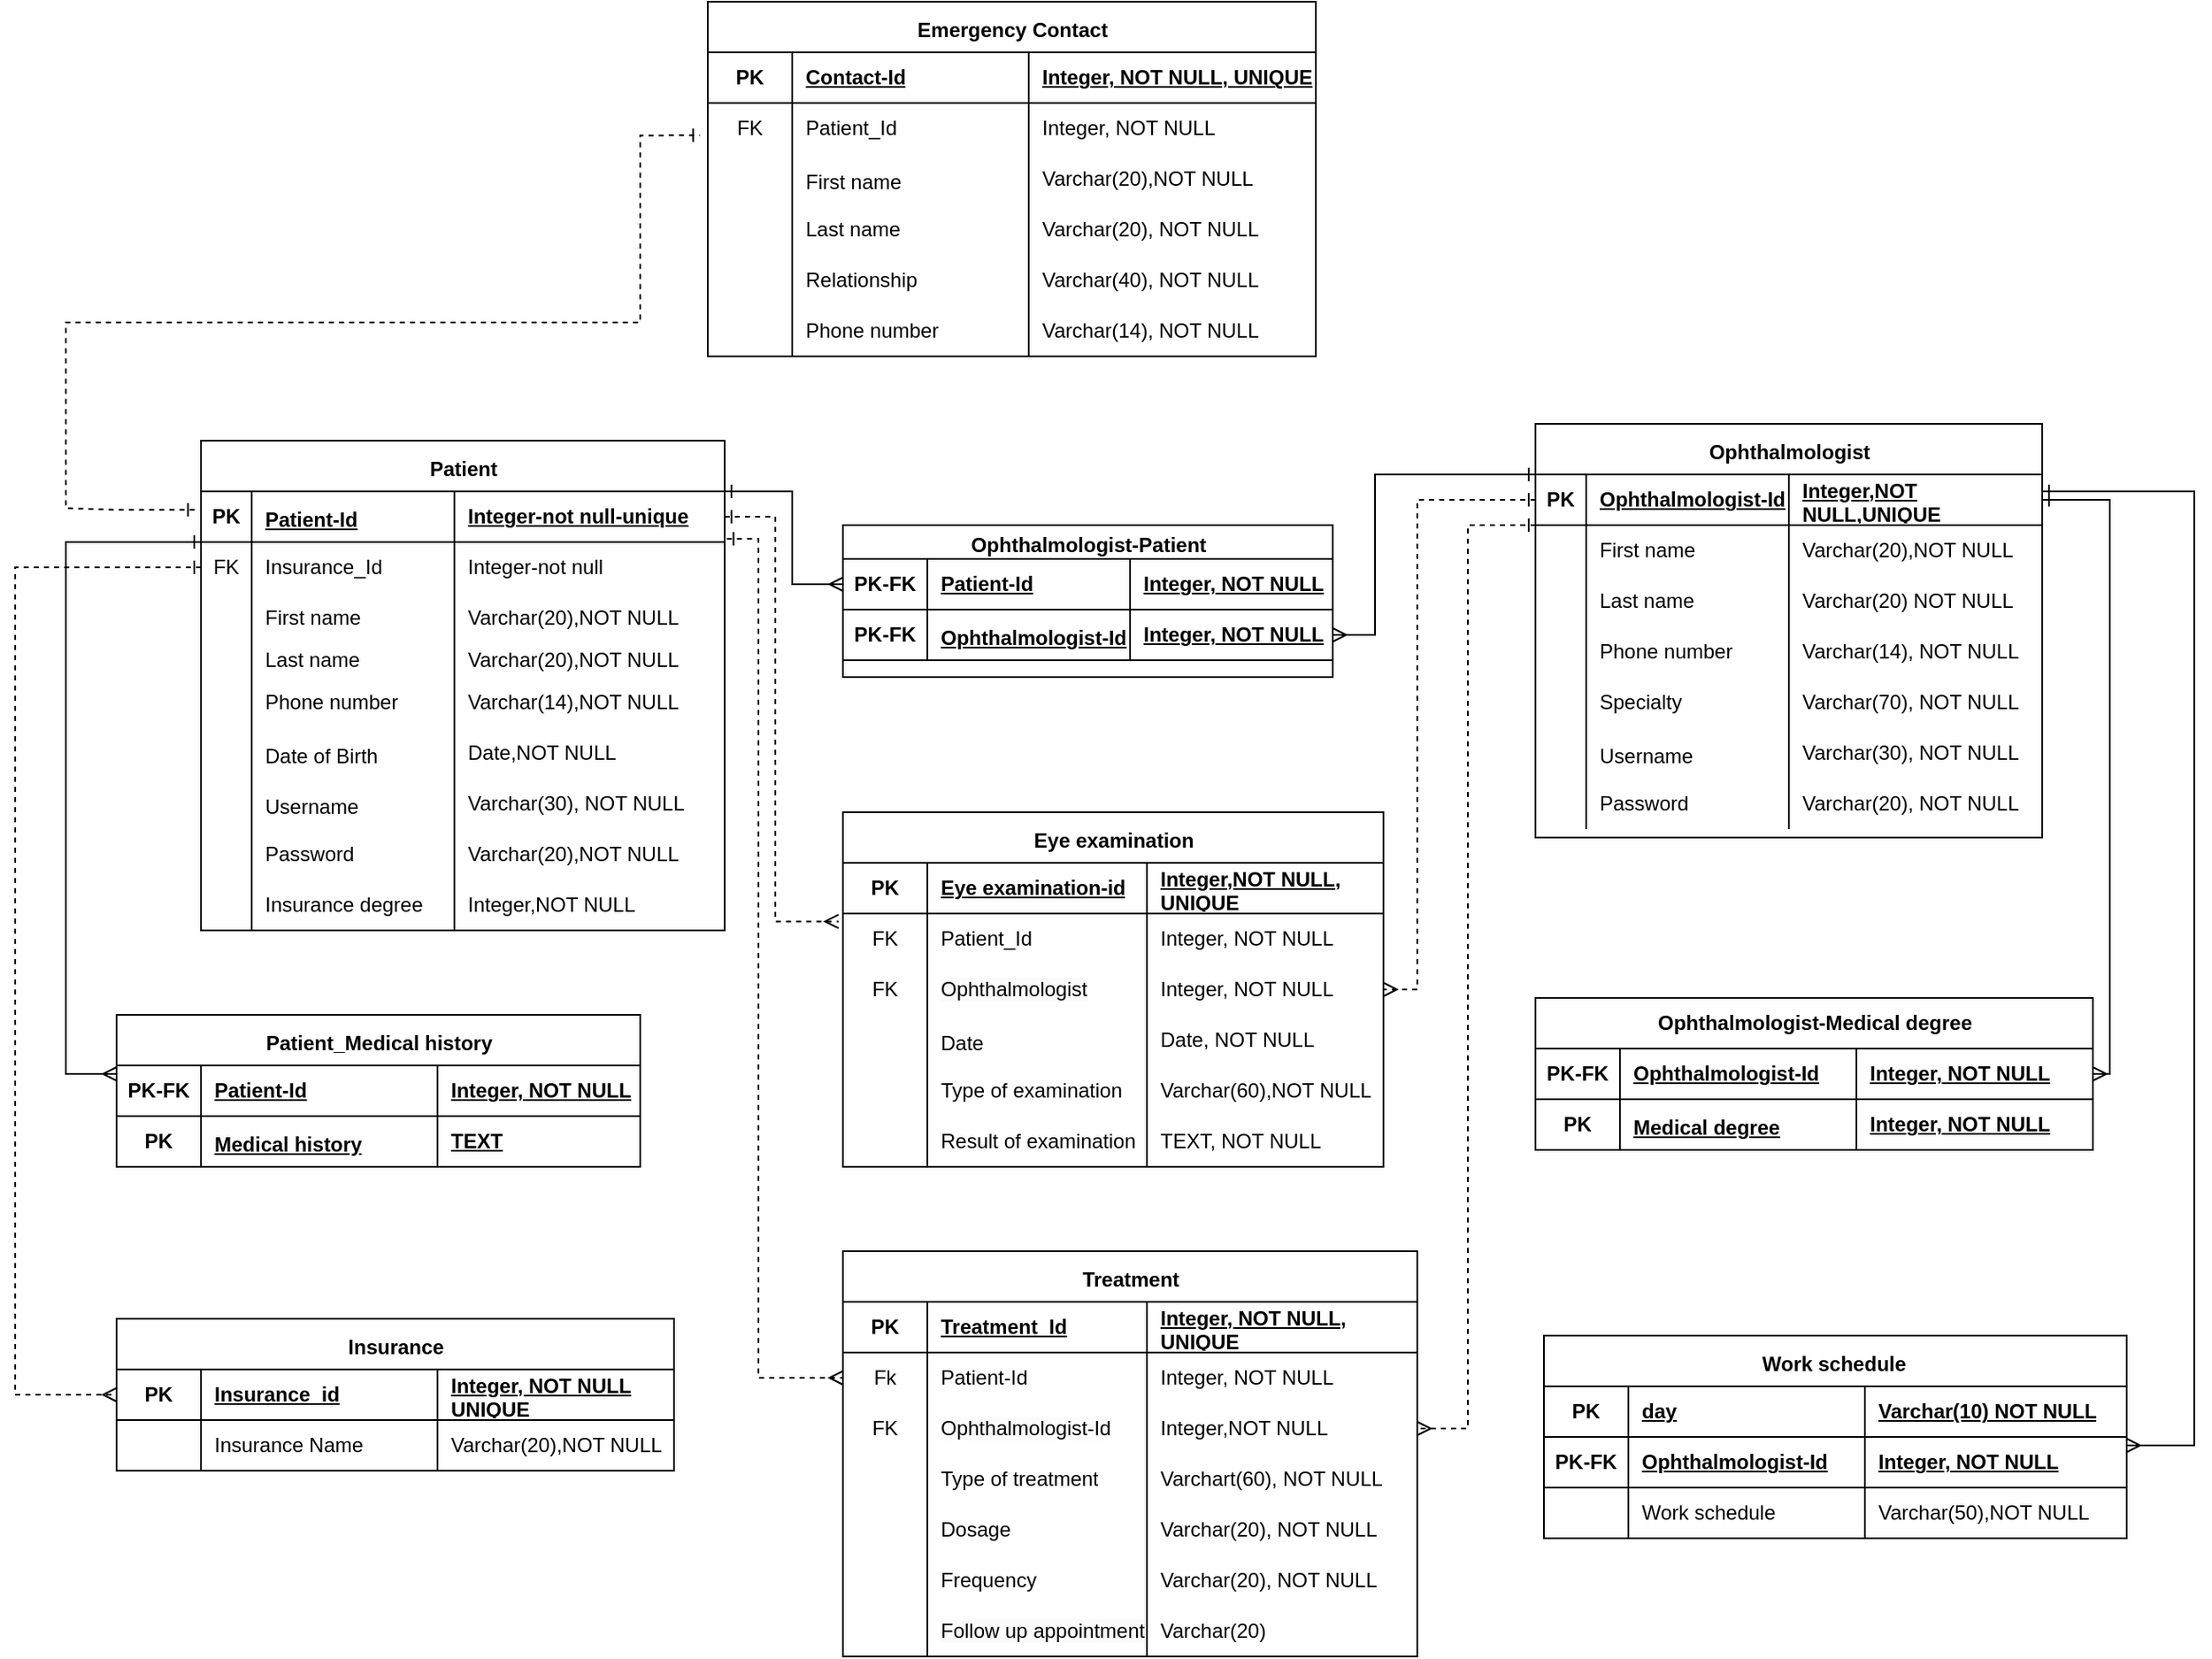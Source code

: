 <mxfile version="21.1.8" type="device">
  <diagram name="Page-1" id="7235Cb5yS0dPqu2FQzJ5">
    <mxGraphModel dx="2120" dy="1238" grid="1" gridSize="10" guides="1" tooltips="1" connect="1" arrows="1" fold="1" page="1" pageScale="1" pageWidth="850" pageHeight="1100" math="0" shadow="0">
      <root>
        <mxCell id="0" />
        <mxCell id="1" parent="0" />
        <mxCell id="EuEiDp5Z3iOyIUWt0wIr-7" value="Patient&lt;span style=&quot;font-size: medium; font-weight: 400; text-align: start;&quot;&gt;&lt;/span&gt;" style="shape=table;startSize=30;container=1;collapsible=1;childLayout=tableLayout;fixedRows=1;rowLines=0;fontStyle=1;align=center;resizeLast=1;html=1;" parent="1" vertex="1">
          <mxGeometry x="310" y="320" width="310" height="290" as="geometry" />
        </mxCell>
        <mxCell id="EuEiDp5Z3iOyIUWt0wIr-8" value="" style="shape=tableRow;horizontal=0;startSize=0;swimlaneHead=0;swimlaneBody=0;fillColor=none;collapsible=0;dropTarget=0;points=[[0,0.5],[1,0.5]];portConstraint=eastwest;top=0;left=0;right=0;bottom=1;" parent="EuEiDp5Z3iOyIUWt0wIr-7" vertex="1">
          <mxGeometry y="30" width="310" height="30" as="geometry" />
        </mxCell>
        <mxCell id="EuEiDp5Z3iOyIUWt0wIr-9" value="PK" style="shape=partialRectangle;connectable=0;fillColor=none;top=0;left=0;bottom=0;right=0;fontStyle=1;overflow=hidden;whiteSpace=wrap;html=1;" parent="EuEiDp5Z3iOyIUWt0wIr-8" vertex="1">
          <mxGeometry width="30" height="30" as="geometry">
            <mxRectangle width="30" height="30" as="alternateBounds" />
          </mxGeometry>
        </mxCell>
        <mxCell id="EuEiDp5Z3iOyIUWt0wIr-10" value="Patient-Id&lt;span style=&quot;font-size: medium; font-weight: 400;&quot;&gt;&lt;/span&gt;" style="shape=partialRectangle;connectable=0;fillColor=none;top=0;left=0;bottom=0;right=0;align=left;spacingLeft=6;fontStyle=5;overflow=hidden;whiteSpace=wrap;html=1;" parent="EuEiDp5Z3iOyIUWt0wIr-8" vertex="1">
          <mxGeometry x="30" width="120" height="30" as="geometry">
            <mxRectangle width="120" height="30" as="alternateBounds" />
          </mxGeometry>
        </mxCell>
        <mxCell id="EuEiDp5Z3iOyIUWt0wIr-450" value="Integer-not null-unique" style="shape=partialRectangle;connectable=0;fillColor=none;top=0;left=0;bottom=0;right=0;align=left;spacingLeft=6;fontStyle=5;overflow=hidden;whiteSpace=wrap;html=1;" parent="EuEiDp5Z3iOyIUWt0wIr-8" vertex="1">
          <mxGeometry x="150" width="160" height="30" as="geometry">
            <mxRectangle width="160" height="30" as="alternateBounds" />
          </mxGeometry>
        </mxCell>
        <mxCell id="EuEiDp5Z3iOyIUWt0wIr-382" style="shape=tableRow;horizontal=0;startSize=0;swimlaneHead=0;swimlaneBody=0;fillColor=none;collapsible=0;dropTarget=0;points=[[0,0.5],[1,0.5]];portConstraint=eastwest;top=0;left=0;right=0;bottom=0;" parent="EuEiDp5Z3iOyIUWt0wIr-7" vertex="1">
          <mxGeometry y="60" width="310" height="30" as="geometry" />
        </mxCell>
        <mxCell id="EuEiDp5Z3iOyIUWt0wIr-383" value="FK" style="shape=partialRectangle;connectable=0;fillColor=none;top=0;left=0;bottom=0;right=0;editable=1;overflow=hidden;whiteSpace=wrap;html=1;" parent="EuEiDp5Z3iOyIUWt0wIr-382" vertex="1">
          <mxGeometry width="30" height="30" as="geometry">
            <mxRectangle width="30" height="30" as="alternateBounds" />
          </mxGeometry>
        </mxCell>
        <mxCell id="EuEiDp5Z3iOyIUWt0wIr-384" value="Insurance_Id" style="shape=partialRectangle;connectable=0;fillColor=none;top=0;left=0;bottom=0;right=0;align=left;spacingLeft=6;overflow=hidden;whiteSpace=wrap;html=1;" parent="EuEiDp5Z3iOyIUWt0wIr-382" vertex="1">
          <mxGeometry x="30" width="120" height="30" as="geometry">
            <mxRectangle width="120" height="30" as="alternateBounds" />
          </mxGeometry>
        </mxCell>
        <mxCell id="EuEiDp5Z3iOyIUWt0wIr-451" value="Integer-not null" style="shape=partialRectangle;connectable=0;fillColor=none;top=0;left=0;bottom=0;right=0;align=left;spacingLeft=6;overflow=hidden;whiteSpace=wrap;html=1;" parent="EuEiDp5Z3iOyIUWt0wIr-382" vertex="1">
          <mxGeometry x="150" width="160" height="30" as="geometry">
            <mxRectangle width="160" height="30" as="alternateBounds" />
          </mxGeometry>
        </mxCell>
        <mxCell id="EuEiDp5Z3iOyIUWt0wIr-11" value="" style="shape=tableRow;horizontal=0;startSize=0;swimlaneHead=0;swimlaneBody=0;fillColor=none;collapsible=0;dropTarget=0;points=[[0,0.5],[1,0.5]];portConstraint=eastwest;top=0;left=0;right=0;bottom=0;" parent="EuEiDp5Z3iOyIUWt0wIr-7" vertex="1">
          <mxGeometry y="90" width="310" height="30" as="geometry" />
        </mxCell>
        <mxCell id="EuEiDp5Z3iOyIUWt0wIr-12" value="" style="shape=partialRectangle;connectable=0;fillColor=none;top=0;left=0;bottom=0;right=0;editable=1;overflow=hidden;whiteSpace=wrap;html=1;" parent="EuEiDp5Z3iOyIUWt0wIr-11" vertex="1">
          <mxGeometry width="30" height="30" as="geometry">
            <mxRectangle width="30" height="30" as="alternateBounds" />
          </mxGeometry>
        </mxCell>
        <mxCell id="EuEiDp5Z3iOyIUWt0wIr-13" value="First name" style="shape=partialRectangle;connectable=0;fillColor=none;top=0;left=0;bottom=0;right=0;align=left;spacingLeft=6;overflow=hidden;whiteSpace=wrap;html=1;" parent="EuEiDp5Z3iOyIUWt0wIr-11" vertex="1">
          <mxGeometry x="30" width="120" height="30" as="geometry">
            <mxRectangle width="120" height="30" as="alternateBounds" />
          </mxGeometry>
        </mxCell>
        <mxCell id="EuEiDp5Z3iOyIUWt0wIr-452" value="Varchar(20),NOT NULL" style="shape=partialRectangle;connectable=0;fillColor=none;top=0;left=0;bottom=0;right=0;align=left;spacingLeft=6;overflow=hidden;whiteSpace=wrap;html=1;" parent="EuEiDp5Z3iOyIUWt0wIr-11" vertex="1">
          <mxGeometry x="150" width="160" height="30" as="geometry">
            <mxRectangle width="160" height="30" as="alternateBounds" />
          </mxGeometry>
        </mxCell>
        <mxCell id="EuEiDp5Z3iOyIUWt0wIr-17" value="" style="shape=tableRow;horizontal=0;startSize=0;swimlaneHead=0;swimlaneBody=0;fillColor=none;collapsible=0;dropTarget=0;points=[[0,0.5],[1,0.5]];portConstraint=eastwest;top=0;left=0;right=0;bottom=0;" parent="EuEiDp5Z3iOyIUWt0wIr-7" vertex="1">
          <mxGeometry y="120" width="310" height="20" as="geometry" />
        </mxCell>
        <mxCell id="EuEiDp5Z3iOyIUWt0wIr-18" value="" style="shape=partialRectangle;connectable=0;fillColor=none;top=0;left=0;bottom=0;right=0;editable=1;overflow=hidden;whiteSpace=wrap;html=1;" parent="EuEiDp5Z3iOyIUWt0wIr-17" vertex="1">
          <mxGeometry width="30" height="20" as="geometry">
            <mxRectangle width="30" height="20" as="alternateBounds" />
          </mxGeometry>
        </mxCell>
        <mxCell id="EuEiDp5Z3iOyIUWt0wIr-19" value="Last name&amp;nbsp;" style="shape=partialRectangle;connectable=0;fillColor=none;top=0;left=0;bottom=0;right=0;align=left;spacingLeft=6;overflow=hidden;whiteSpace=wrap;html=1;" parent="EuEiDp5Z3iOyIUWt0wIr-17" vertex="1">
          <mxGeometry x="30" width="120" height="20" as="geometry">
            <mxRectangle width="120" height="20" as="alternateBounds" />
          </mxGeometry>
        </mxCell>
        <mxCell id="EuEiDp5Z3iOyIUWt0wIr-453" value="Varchar(20),NOT NULL" style="shape=partialRectangle;connectable=0;fillColor=none;top=0;left=0;bottom=0;right=0;align=left;spacingLeft=6;overflow=hidden;whiteSpace=wrap;html=1;" parent="EuEiDp5Z3iOyIUWt0wIr-17" vertex="1">
          <mxGeometry x="150" width="160" height="20" as="geometry">
            <mxRectangle width="160" height="20" as="alternateBounds" />
          </mxGeometry>
        </mxCell>
        <mxCell id="EuEiDp5Z3iOyIUWt0wIr-29" style="shape=tableRow;horizontal=0;startSize=0;swimlaneHead=0;swimlaneBody=0;fillColor=none;collapsible=0;dropTarget=0;points=[[0,0.5],[1,0.5]];portConstraint=eastwest;top=0;left=0;right=0;bottom=0;" parent="EuEiDp5Z3iOyIUWt0wIr-7" vertex="1">
          <mxGeometry y="140" width="310" height="30" as="geometry" />
        </mxCell>
        <mxCell id="EuEiDp5Z3iOyIUWt0wIr-30" style="shape=partialRectangle;connectable=0;fillColor=none;top=0;left=0;bottom=0;right=0;editable=1;overflow=hidden;whiteSpace=wrap;html=1;" parent="EuEiDp5Z3iOyIUWt0wIr-29" vertex="1">
          <mxGeometry width="30" height="30" as="geometry">
            <mxRectangle width="30" height="30" as="alternateBounds" />
          </mxGeometry>
        </mxCell>
        <mxCell id="EuEiDp5Z3iOyIUWt0wIr-31" value="Phone number" style="shape=partialRectangle;connectable=0;fillColor=none;top=0;left=0;bottom=0;right=0;align=left;spacingLeft=6;overflow=hidden;whiteSpace=wrap;html=1;" parent="EuEiDp5Z3iOyIUWt0wIr-29" vertex="1">
          <mxGeometry x="30" width="120" height="30" as="geometry">
            <mxRectangle width="120" height="30" as="alternateBounds" />
          </mxGeometry>
        </mxCell>
        <mxCell id="EuEiDp5Z3iOyIUWt0wIr-454" value="Varchar(14),NOT NULL" style="shape=partialRectangle;connectable=0;fillColor=none;top=0;left=0;bottom=0;right=0;align=left;spacingLeft=6;overflow=hidden;whiteSpace=wrap;html=1;" parent="EuEiDp5Z3iOyIUWt0wIr-29" vertex="1">
          <mxGeometry x="150" width="160" height="30" as="geometry">
            <mxRectangle width="160" height="30" as="alternateBounds" />
          </mxGeometry>
        </mxCell>
        <mxCell id="3iDt-N6Impaq_mhd0ZxS-1" style="shape=tableRow;horizontal=0;startSize=0;swimlaneHead=0;swimlaneBody=0;fillColor=none;collapsible=0;dropTarget=0;points=[[0,0.5],[1,0.5]];portConstraint=eastwest;top=0;left=0;right=0;bottom=0;" vertex="1" parent="EuEiDp5Z3iOyIUWt0wIr-7">
          <mxGeometry y="170" width="310" height="30" as="geometry" />
        </mxCell>
        <mxCell id="3iDt-N6Impaq_mhd0ZxS-2" style="shape=partialRectangle;connectable=0;fillColor=none;top=0;left=0;bottom=0;right=0;editable=1;overflow=hidden;whiteSpace=wrap;html=1;" vertex="1" parent="3iDt-N6Impaq_mhd0ZxS-1">
          <mxGeometry width="30" height="30" as="geometry">
            <mxRectangle width="30" height="30" as="alternateBounds" />
          </mxGeometry>
        </mxCell>
        <mxCell id="3iDt-N6Impaq_mhd0ZxS-3" value="Date of Birth&lt;span style=&quot;font-size: medium;&quot;&gt;&lt;/span&gt;" style="shape=partialRectangle;connectable=0;fillColor=none;top=0;left=0;bottom=0;right=0;align=left;spacingLeft=6;overflow=hidden;whiteSpace=wrap;html=1;" vertex="1" parent="3iDt-N6Impaq_mhd0ZxS-1">
          <mxGeometry x="30" width="120" height="30" as="geometry">
            <mxRectangle width="120" height="30" as="alternateBounds" />
          </mxGeometry>
        </mxCell>
        <mxCell id="3iDt-N6Impaq_mhd0ZxS-4" value="Date,NOT NULL" style="shape=partialRectangle;connectable=0;fillColor=none;top=0;left=0;bottom=0;right=0;align=left;spacingLeft=6;overflow=hidden;whiteSpace=wrap;html=1;" vertex="1" parent="3iDt-N6Impaq_mhd0ZxS-1">
          <mxGeometry x="150" width="160" height="30" as="geometry">
            <mxRectangle width="160" height="30" as="alternateBounds" />
          </mxGeometry>
        </mxCell>
        <mxCell id="EuEiDp5Z3iOyIUWt0wIr-35" style="shape=tableRow;horizontal=0;startSize=0;swimlaneHead=0;swimlaneBody=0;fillColor=none;collapsible=0;dropTarget=0;points=[[0,0.5],[1,0.5]];portConstraint=eastwest;top=0;left=0;right=0;bottom=0;" parent="EuEiDp5Z3iOyIUWt0wIr-7" vertex="1">
          <mxGeometry y="200" width="310" height="30" as="geometry" />
        </mxCell>
        <mxCell id="EuEiDp5Z3iOyIUWt0wIr-36" value="" style="shape=partialRectangle;connectable=0;fillColor=none;top=0;left=0;bottom=0;right=0;editable=1;overflow=hidden;whiteSpace=wrap;html=1;" parent="EuEiDp5Z3iOyIUWt0wIr-35" vertex="1">
          <mxGeometry width="30" height="30" as="geometry">
            <mxRectangle width="30" height="30" as="alternateBounds" />
          </mxGeometry>
        </mxCell>
        <mxCell id="EuEiDp5Z3iOyIUWt0wIr-37" value="Username&lt;span style=&quot;font-size: medium;&quot;&gt;&lt;/span&gt;" style="shape=partialRectangle;connectable=0;fillColor=none;top=0;left=0;bottom=0;right=0;align=left;spacingLeft=6;overflow=hidden;whiteSpace=wrap;html=1;" parent="EuEiDp5Z3iOyIUWt0wIr-35" vertex="1">
          <mxGeometry x="30" width="120" height="30" as="geometry">
            <mxRectangle width="120" height="30" as="alternateBounds" />
          </mxGeometry>
        </mxCell>
        <mxCell id="EuEiDp5Z3iOyIUWt0wIr-456" value="Varchar(30), NOT NULL" style="shape=partialRectangle;connectable=0;fillColor=none;top=0;left=0;bottom=0;right=0;align=left;spacingLeft=6;overflow=hidden;whiteSpace=wrap;html=1;" parent="EuEiDp5Z3iOyIUWt0wIr-35" vertex="1">
          <mxGeometry x="150" width="160" height="30" as="geometry">
            <mxRectangle width="160" height="30" as="alternateBounds" />
          </mxGeometry>
        </mxCell>
        <mxCell id="EuEiDp5Z3iOyIUWt0wIr-216" style="shape=tableRow;horizontal=0;startSize=0;swimlaneHead=0;swimlaneBody=0;fillColor=none;collapsible=0;dropTarget=0;points=[[0,0.5],[1,0.5]];portConstraint=eastwest;top=0;left=0;right=0;bottom=0;" parent="EuEiDp5Z3iOyIUWt0wIr-7" vertex="1">
          <mxGeometry y="230" width="310" height="30" as="geometry" />
        </mxCell>
        <mxCell id="EuEiDp5Z3iOyIUWt0wIr-217" style="shape=partialRectangle;connectable=0;fillColor=none;top=0;left=0;bottom=0;right=0;editable=1;overflow=hidden;whiteSpace=wrap;html=1;" parent="EuEiDp5Z3iOyIUWt0wIr-216" vertex="1">
          <mxGeometry width="30" height="30" as="geometry">
            <mxRectangle width="30" height="30" as="alternateBounds" />
          </mxGeometry>
        </mxCell>
        <mxCell id="EuEiDp5Z3iOyIUWt0wIr-218" value="Password" style="shape=partialRectangle;connectable=0;fillColor=none;top=0;left=0;bottom=0;right=0;align=left;spacingLeft=6;overflow=hidden;whiteSpace=wrap;html=1;" parent="EuEiDp5Z3iOyIUWt0wIr-216" vertex="1">
          <mxGeometry x="30" width="120" height="30" as="geometry">
            <mxRectangle width="120" height="30" as="alternateBounds" />
          </mxGeometry>
        </mxCell>
        <mxCell id="EuEiDp5Z3iOyIUWt0wIr-457" value="Varchar(20),NOT NULL" style="shape=partialRectangle;connectable=0;fillColor=none;top=0;left=0;bottom=0;right=0;align=left;spacingLeft=6;overflow=hidden;whiteSpace=wrap;html=1;" parent="EuEiDp5Z3iOyIUWt0wIr-216" vertex="1">
          <mxGeometry x="150" width="160" height="30" as="geometry">
            <mxRectangle width="160" height="30" as="alternateBounds" />
          </mxGeometry>
        </mxCell>
        <mxCell id="EuEiDp5Z3iOyIUWt0wIr-388" style="shape=tableRow;horizontal=0;startSize=0;swimlaneHead=0;swimlaneBody=0;fillColor=none;collapsible=0;dropTarget=0;points=[[0,0.5],[1,0.5]];portConstraint=eastwest;top=0;left=0;right=0;bottom=0;" parent="EuEiDp5Z3iOyIUWt0wIr-7" vertex="1">
          <mxGeometry y="260" width="310" height="30" as="geometry" />
        </mxCell>
        <mxCell id="EuEiDp5Z3iOyIUWt0wIr-389" style="shape=partialRectangle;connectable=0;fillColor=none;top=0;left=0;bottom=0;right=0;editable=1;overflow=hidden;whiteSpace=wrap;html=1;" parent="EuEiDp5Z3iOyIUWt0wIr-388" vertex="1">
          <mxGeometry width="30" height="30" as="geometry">
            <mxRectangle width="30" height="30" as="alternateBounds" />
          </mxGeometry>
        </mxCell>
        <mxCell id="EuEiDp5Z3iOyIUWt0wIr-390" value="Insurance degree" style="shape=partialRectangle;connectable=0;fillColor=none;top=0;left=0;bottom=0;right=0;align=left;spacingLeft=6;overflow=hidden;whiteSpace=wrap;html=1;" parent="EuEiDp5Z3iOyIUWt0wIr-388" vertex="1">
          <mxGeometry x="30" width="120" height="30" as="geometry">
            <mxRectangle width="120" height="30" as="alternateBounds" />
          </mxGeometry>
        </mxCell>
        <mxCell id="EuEiDp5Z3iOyIUWt0wIr-458" value="Integer,NOT NULL" style="shape=partialRectangle;connectable=0;fillColor=none;top=0;left=0;bottom=0;right=0;align=left;spacingLeft=6;overflow=hidden;whiteSpace=wrap;html=1;" parent="EuEiDp5Z3iOyIUWt0wIr-388" vertex="1">
          <mxGeometry x="150" width="160" height="30" as="geometry">
            <mxRectangle width="160" height="30" as="alternateBounds" />
          </mxGeometry>
        </mxCell>
        <mxCell id="EuEiDp5Z3iOyIUWt0wIr-51" value="Patient_Medical history&lt;span style=&quot;font-size: medium; font-weight: 400; text-align: start;&quot;&gt;&lt;/span&gt;" style="shape=table;startSize=30;container=1;collapsible=1;childLayout=tableLayout;fixedRows=1;rowLines=0;fontStyle=1;align=center;resizeLast=1;html=1;" parent="1" vertex="1">
          <mxGeometry x="260" y="660" width="310" height="90" as="geometry" />
        </mxCell>
        <mxCell id="EuEiDp5Z3iOyIUWt0wIr-120" style="shape=tableRow;horizontal=0;startSize=0;swimlaneHead=0;swimlaneBody=0;fillColor=none;collapsible=0;dropTarget=0;points=[[0,0.5],[1,0.5]];portConstraint=eastwest;top=0;left=0;right=0;bottom=1;" parent="EuEiDp5Z3iOyIUWt0wIr-51" vertex="1">
          <mxGeometry y="30" width="310" height="30" as="geometry" />
        </mxCell>
        <mxCell id="EuEiDp5Z3iOyIUWt0wIr-121" value="PK-FK" style="shape=partialRectangle;connectable=0;fillColor=none;top=0;left=0;bottom=0;right=0;fontStyle=1;overflow=hidden;whiteSpace=wrap;html=1;" parent="EuEiDp5Z3iOyIUWt0wIr-120" vertex="1">
          <mxGeometry width="50" height="30" as="geometry">
            <mxRectangle width="50" height="30" as="alternateBounds" />
          </mxGeometry>
        </mxCell>
        <mxCell id="EuEiDp5Z3iOyIUWt0wIr-122" value="Patient-Id" style="shape=partialRectangle;connectable=0;fillColor=none;top=0;left=0;bottom=0;right=0;align=left;spacingLeft=6;fontStyle=5;overflow=hidden;whiteSpace=wrap;html=1;" parent="EuEiDp5Z3iOyIUWt0wIr-120" vertex="1">
          <mxGeometry x="50" width="140" height="30" as="geometry">
            <mxRectangle width="140" height="30" as="alternateBounds" />
          </mxGeometry>
        </mxCell>
        <mxCell id="EuEiDp5Z3iOyIUWt0wIr-448" value="Integer, NOT NULL" style="shape=partialRectangle;connectable=0;fillColor=none;top=0;left=0;bottom=0;right=0;align=left;spacingLeft=6;fontStyle=5;overflow=hidden;whiteSpace=wrap;html=1;" parent="EuEiDp5Z3iOyIUWt0wIr-120" vertex="1">
          <mxGeometry x="190" width="120" height="30" as="geometry">
            <mxRectangle width="120" height="30" as="alternateBounds" />
          </mxGeometry>
        </mxCell>
        <mxCell id="EuEiDp5Z3iOyIUWt0wIr-52" value="" style="shape=tableRow;horizontal=0;startSize=0;swimlaneHead=0;swimlaneBody=0;fillColor=none;collapsible=0;dropTarget=0;points=[[0,0.5],[1,0.5]];portConstraint=eastwest;top=0;left=0;right=0;bottom=1;" parent="EuEiDp5Z3iOyIUWt0wIr-51" vertex="1">
          <mxGeometry y="60" width="310" height="30" as="geometry" />
        </mxCell>
        <mxCell id="EuEiDp5Z3iOyIUWt0wIr-53" value="PK" style="shape=partialRectangle;connectable=0;fillColor=none;top=0;left=0;bottom=0;right=0;fontStyle=1;overflow=hidden;whiteSpace=wrap;html=1;" parent="EuEiDp5Z3iOyIUWt0wIr-52" vertex="1">
          <mxGeometry width="50" height="30" as="geometry">
            <mxRectangle width="50" height="30" as="alternateBounds" />
          </mxGeometry>
        </mxCell>
        <mxCell id="EuEiDp5Z3iOyIUWt0wIr-54" value="&lt;u style=&quot;&quot;&gt;&lt;font style=&quot;font-size: 12px;&quot;&gt;Medical history&lt;/font&gt;&lt;/u&gt;&lt;span style=&quot;font-size: medium; font-weight: 400;&quot;&gt;&lt;/span&gt;" style="shape=partialRectangle;connectable=0;fillColor=none;top=0;left=0;bottom=0;right=0;align=left;spacingLeft=6;fontStyle=5;overflow=hidden;whiteSpace=wrap;html=1;" parent="EuEiDp5Z3iOyIUWt0wIr-52" vertex="1">
          <mxGeometry x="50" width="140" height="30" as="geometry">
            <mxRectangle width="140" height="30" as="alternateBounds" />
          </mxGeometry>
        </mxCell>
        <mxCell id="EuEiDp5Z3iOyIUWt0wIr-449" value="TEXT" style="shape=partialRectangle;connectable=0;fillColor=none;top=0;left=0;bottom=0;right=0;align=left;spacingLeft=6;fontStyle=5;overflow=hidden;whiteSpace=wrap;html=1;" parent="EuEiDp5Z3iOyIUWt0wIr-52" vertex="1">
          <mxGeometry x="190" width="120" height="30" as="geometry">
            <mxRectangle width="120" height="30" as="alternateBounds" />
          </mxGeometry>
        </mxCell>
        <mxCell id="EuEiDp5Z3iOyIUWt0wIr-98" value="Ophthalmologist&lt;span style=&quot;font-size: medium; font-weight: 400; text-align: start;&quot;&gt;&lt;/span&gt;" style="shape=table;startSize=30;container=1;collapsible=1;childLayout=tableLayout;fixedRows=1;rowLines=0;fontStyle=1;align=center;resizeLast=1;html=1;" parent="1" vertex="1">
          <mxGeometry x="1100" y="310" width="300" height="245" as="geometry" />
        </mxCell>
        <mxCell id="EuEiDp5Z3iOyIUWt0wIr-99" value="" style="shape=tableRow;horizontal=0;startSize=0;swimlaneHead=0;swimlaneBody=0;fillColor=none;collapsible=0;dropTarget=0;points=[[0,0.5],[1,0.5]];portConstraint=eastwest;top=0;left=0;right=0;bottom=1;" parent="EuEiDp5Z3iOyIUWt0wIr-98" vertex="1">
          <mxGeometry y="30" width="300" height="30" as="geometry" />
        </mxCell>
        <mxCell id="EuEiDp5Z3iOyIUWt0wIr-100" value="PK" style="shape=partialRectangle;connectable=0;fillColor=none;top=0;left=0;bottom=0;right=0;fontStyle=1;overflow=hidden;whiteSpace=wrap;html=1;" parent="EuEiDp5Z3iOyIUWt0wIr-99" vertex="1">
          <mxGeometry width="30" height="30" as="geometry">
            <mxRectangle width="30" height="30" as="alternateBounds" />
          </mxGeometry>
        </mxCell>
        <mxCell id="EuEiDp5Z3iOyIUWt0wIr-101" value="Ophthalmologist-Id" style="shape=partialRectangle;connectable=0;fillColor=none;top=0;left=0;bottom=0;right=0;align=left;spacingLeft=6;fontStyle=5;overflow=hidden;whiteSpace=wrap;html=1;" parent="EuEiDp5Z3iOyIUWt0wIr-99" vertex="1">
          <mxGeometry x="30" width="120" height="30" as="geometry">
            <mxRectangle width="120" height="30" as="alternateBounds" />
          </mxGeometry>
        </mxCell>
        <mxCell id="EuEiDp5Z3iOyIUWt0wIr-460" value="Integer,NOT NULL,UNIQUE" style="shape=partialRectangle;connectable=0;fillColor=none;top=0;left=0;bottom=0;right=0;align=left;spacingLeft=6;fontStyle=5;overflow=hidden;whiteSpace=wrap;html=1;" parent="EuEiDp5Z3iOyIUWt0wIr-99" vertex="1">
          <mxGeometry x="150" width="150" height="30" as="geometry">
            <mxRectangle width="150" height="30" as="alternateBounds" />
          </mxGeometry>
        </mxCell>
        <mxCell id="EuEiDp5Z3iOyIUWt0wIr-102" value="" style="shape=tableRow;horizontal=0;startSize=0;swimlaneHead=0;swimlaneBody=0;fillColor=none;collapsible=0;dropTarget=0;points=[[0,0.5],[1,0.5]];portConstraint=eastwest;top=0;left=0;right=0;bottom=0;" parent="EuEiDp5Z3iOyIUWt0wIr-98" vertex="1">
          <mxGeometry y="60" width="300" height="30" as="geometry" />
        </mxCell>
        <mxCell id="EuEiDp5Z3iOyIUWt0wIr-103" value="" style="shape=partialRectangle;connectable=0;fillColor=none;top=0;left=0;bottom=0;right=0;editable=1;overflow=hidden;whiteSpace=wrap;html=1;" parent="EuEiDp5Z3iOyIUWt0wIr-102" vertex="1">
          <mxGeometry width="30" height="30" as="geometry">
            <mxRectangle width="30" height="30" as="alternateBounds" />
          </mxGeometry>
        </mxCell>
        <mxCell id="EuEiDp5Z3iOyIUWt0wIr-104" value="First name" style="shape=partialRectangle;connectable=0;fillColor=none;top=0;left=0;bottom=0;right=0;align=left;spacingLeft=6;overflow=hidden;whiteSpace=wrap;html=1;" parent="EuEiDp5Z3iOyIUWt0wIr-102" vertex="1">
          <mxGeometry x="30" width="120" height="30" as="geometry">
            <mxRectangle width="120" height="30" as="alternateBounds" />
          </mxGeometry>
        </mxCell>
        <mxCell id="EuEiDp5Z3iOyIUWt0wIr-461" value="Varchar(20),NOT NULL" style="shape=partialRectangle;connectable=0;fillColor=none;top=0;left=0;bottom=0;right=0;align=left;spacingLeft=6;overflow=hidden;whiteSpace=wrap;html=1;" parent="EuEiDp5Z3iOyIUWt0wIr-102" vertex="1">
          <mxGeometry x="150" width="150" height="30" as="geometry">
            <mxRectangle width="150" height="30" as="alternateBounds" />
          </mxGeometry>
        </mxCell>
        <mxCell id="EuEiDp5Z3iOyIUWt0wIr-108" value="" style="shape=tableRow;horizontal=0;startSize=0;swimlaneHead=0;swimlaneBody=0;fillColor=none;collapsible=0;dropTarget=0;points=[[0,0.5],[1,0.5]];portConstraint=eastwest;top=0;left=0;right=0;bottom=0;" parent="EuEiDp5Z3iOyIUWt0wIr-98" vertex="1">
          <mxGeometry y="90" width="300" height="30" as="geometry" />
        </mxCell>
        <mxCell id="EuEiDp5Z3iOyIUWt0wIr-109" value="" style="shape=partialRectangle;connectable=0;fillColor=none;top=0;left=0;bottom=0;right=0;editable=1;overflow=hidden;whiteSpace=wrap;html=1;" parent="EuEiDp5Z3iOyIUWt0wIr-108" vertex="1">
          <mxGeometry width="30" height="30" as="geometry">
            <mxRectangle width="30" height="30" as="alternateBounds" />
          </mxGeometry>
        </mxCell>
        <mxCell id="EuEiDp5Z3iOyIUWt0wIr-110" value="Last name&amp;nbsp;" style="shape=partialRectangle;connectable=0;fillColor=none;top=0;left=0;bottom=0;right=0;align=left;spacingLeft=6;overflow=hidden;whiteSpace=wrap;html=1;" parent="EuEiDp5Z3iOyIUWt0wIr-108" vertex="1">
          <mxGeometry x="30" width="120" height="30" as="geometry">
            <mxRectangle width="120" height="30" as="alternateBounds" />
          </mxGeometry>
        </mxCell>
        <mxCell id="EuEiDp5Z3iOyIUWt0wIr-462" value="Varchar(20) NOT NULL" style="shape=partialRectangle;connectable=0;fillColor=none;top=0;left=0;bottom=0;right=0;align=left;spacingLeft=6;overflow=hidden;whiteSpace=wrap;html=1;" parent="EuEiDp5Z3iOyIUWt0wIr-108" vertex="1">
          <mxGeometry x="150" width="150" height="30" as="geometry">
            <mxRectangle width="150" height="30" as="alternateBounds" />
          </mxGeometry>
        </mxCell>
        <mxCell id="EuEiDp5Z3iOyIUWt0wIr-111" style="shape=tableRow;horizontal=0;startSize=0;swimlaneHead=0;swimlaneBody=0;fillColor=none;collapsible=0;dropTarget=0;points=[[0,0.5],[1,0.5]];portConstraint=eastwest;top=0;left=0;right=0;bottom=0;" parent="EuEiDp5Z3iOyIUWt0wIr-98" vertex="1">
          <mxGeometry y="120" width="300" height="30" as="geometry" />
        </mxCell>
        <mxCell id="EuEiDp5Z3iOyIUWt0wIr-112" style="shape=partialRectangle;connectable=0;fillColor=none;top=0;left=0;bottom=0;right=0;editable=1;overflow=hidden;whiteSpace=wrap;html=1;" parent="EuEiDp5Z3iOyIUWt0wIr-111" vertex="1">
          <mxGeometry width="30" height="30" as="geometry">
            <mxRectangle width="30" height="30" as="alternateBounds" />
          </mxGeometry>
        </mxCell>
        <mxCell id="EuEiDp5Z3iOyIUWt0wIr-113" value="Phone number" style="shape=partialRectangle;connectable=0;fillColor=none;top=0;left=0;bottom=0;right=0;align=left;spacingLeft=6;overflow=hidden;whiteSpace=wrap;html=1;" parent="EuEiDp5Z3iOyIUWt0wIr-111" vertex="1">
          <mxGeometry x="30" width="120" height="30" as="geometry">
            <mxRectangle width="120" height="30" as="alternateBounds" />
          </mxGeometry>
        </mxCell>
        <mxCell id="EuEiDp5Z3iOyIUWt0wIr-463" value="Varchar(14), NOT NULL" style="shape=partialRectangle;connectable=0;fillColor=none;top=0;left=0;bottom=0;right=0;align=left;spacingLeft=6;overflow=hidden;whiteSpace=wrap;html=1;" parent="EuEiDp5Z3iOyIUWt0wIr-111" vertex="1">
          <mxGeometry x="150" width="150" height="30" as="geometry">
            <mxRectangle width="150" height="30" as="alternateBounds" />
          </mxGeometry>
        </mxCell>
        <mxCell id="EuEiDp5Z3iOyIUWt0wIr-219" style="shape=tableRow;horizontal=0;startSize=0;swimlaneHead=0;swimlaneBody=0;fillColor=none;collapsible=0;dropTarget=0;points=[[0,0.5],[1,0.5]];portConstraint=eastwest;top=0;left=0;right=0;bottom=0;" parent="EuEiDp5Z3iOyIUWt0wIr-98" vertex="1">
          <mxGeometry y="150" width="300" height="30" as="geometry" />
        </mxCell>
        <mxCell id="EuEiDp5Z3iOyIUWt0wIr-220" style="shape=partialRectangle;connectable=0;fillColor=none;top=0;left=0;bottom=0;right=0;editable=1;overflow=hidden;whiteSpace=wrap;html=1;" parent="EuEiDp5Z3iOyIUWt0wIr-219" vertex="1">
          <mxGeometry width="30" height="30" as="geometry">
            <mxRectangle width="30" height="30" as="alternateBounds" />
          </mxGeometry>
        </mxCell>
        <mxCell id="EuEiDp5Z3iOyIUWt0wIr-221" value="Specialty" style="shape=partialRectangle;connectable=0;fillColor=none;top=0;left=0;bottom=0;right=0;align=left;spacingLeft=6;overflow=hidden;whiteSpace=wrap;html=1;" parent="EuEiDp5Z3iOyIUWt0wIr-219" vertex="1">
          <mxGeometry x="30" width="120" height="30" as="geometry">
            <mxRectangle width="120" height="30" as="alternateBounds" />
          </mxGeometry>
        </mxCell>
        <mxCell id="EuEiDp5Z3iOyIUWt0wIr-464" value="Varchar(70), NOT NULL" style="shape=partialRectangle;connectable=0;fillColor=none;top=0;left=0;bottom=0;right=0;align=left;spacingLeft=6;overflow=hidden;whiteSpace=wrap;html=1;" parent="EuEiDp5Z3iOyIUWt0wIr-219" vertex="1">
          <mxGeometry x="150" width="150" height="30" as="geometry">
            <mxRectangle width="150" height="30" as="alternateBounds" />
          </mxGeometry>
        </mxCell>
        <mxCell id="EuEiDp5Z3iOyIUWt0wIr-117" style="shape=tableRow;horizontal=0;startSize=0;swimlaneHead=0;swimlaneBody=0;fillColor=none;collapsible=0;dropTarget=0;points=[[0,0.5],[1,0.5]];portConstraint=eastwest;top=0;left=0;right=0;bottom=0;" parent="EuEiDp5Z3iOyIUWt0wIr-98" vertex="1">
          <mxGeometry y="180" width="300" height="30" as="geometry" />
        </mxCell>
        <mxCell id="EuEiDp5Z3iOyIUWt0wIr-118" value="" style="shape=partialRectangle;connectable=0;fillColor=none;top=0;left=0;bottom=0;right=0;editable=1;overflow=hidden;whiteSpace=wrap;html=1;" parent="EuEiDp5Z3iOyIUWt0wIr-117" vertex="1">
          <mxGeometry width="30" height="30" as="geometry">
            <mxRectangle width="30" height="30" as="alternateBounds" />
          </mxGeometry>
        </mxCell>
        <mxCell id="EuEiDp5Z3iOyIUWt0wIr-119" value="Username&amp;nbsp;&lt;span style=&quot;font-size: medium;&quot;&gt;&lt;/span&gt;" style="shape=partialRectangle;connectable=0;fillColor=none;top=0;left=0;bottom=0;right=0;align=left;spacingLeft=6;overflow=hidden;whiteSpace=wrap;html=1;" parent="EuEiDp5Z3iOyIUWt0wIr-117" vertex="1">
          <mxGeometry x="30" width="120" height="30" as="geometry">
            <mxRectangle width="120" height="30" as="alternateBounds" />
          </mxGeometry>
        </mxCell>
        <mxCell id="EuEiDp5Z3iOyIUWt0wIr-465" value="Varchar(30), NOT NULL" style="shape=partialRectangle;connectable=0;fillColor=none;top=0;left=0;bottom=0;right=0;align=left;spacingLeft=6;overflow=hidden;whiteSpace=wrap;html=1;" parent="EuEiDp5Z3iOyIUWt0wIr-117" vertex="1">
          <mxGeometry x="150" width="150" height="30" as="geometry">
            <mxRectangle width="150" height="30" as="alternateBounds" />
          </mxGeometry>
        </mxCell>
        <mxCell id="EuEiDp5Z3iOyIUWt0wIr-222" style="shape=tableRow;horizontal=0;startSize=0;swimlaneHead=0;swimlaneBody=0;fillColor=none;collapsible=0;dropTarget=0;points=[[0,0.5],[1,0.5]];portConstraint=eastwest;top=0;left=0;right=0;bottom=0;" parent="EuEiDp5Z3iOyIUWt0wIr-98" vertex="1">
          <mxGeometry y="210" width="300" height="30" as="geometry" />
        </mxCell>
        <mxCell id="EuEiDp5Z3iOyIUWt0wIr-223" style="shape=partialRectangle;connectable=0;fillColor=none;top=0;left=0;bottom=0;right=0;editable=1;overflow=hidden;whiteSpace=wrap;html=1;" parent="EuEiDp5Z3iOyIUWt0wIr-222" vertex="1">
          <mxGeometry width="30" height="30" as="geometry">
            <mxRectangle width="30" height="30" as="alternateBounds" />
          </mxGeometry>
        </mxCell>
        <mxCell id="EuEiDp5Z3iOyIUWt0wIr-224" value="Password" style="shape=partialRectangle;connectable=0;fillColor=none;top=0;left=0;bottom=0;right=0;align=left;spacingLeft=6;overflow=hidden;whiteSpace=wrap;html=1;" parent="EuEiDp5Z3iOyIUWt0wIr-222" vertex="1">
          <mxGeometry x="30" width="120" height="30" as="geometry">
            <mxRectangle width="120" height="30" as="alternateBounds" />
          </mxGeometry>
        </mxCell>
        <mxCell id="EuEiDp5Z3iOyIUWt0wIr-466" value="Varchar(20), NOT NULL" style="shape=partialRectangle;connectable=0;fillColor=none;top=0;left=0;bottom=0;right=0;align=left;spacingLeft=6;overflow=hidden;whiteSpace=wrap;html=1;" parent="EuEiDp5Z3iOyIUWt0wIr-222" vertex="1">
          <mxGeometry x="150" width="150" height="30" as="geometry">
            <mxRectangle width="150" height="30" as="alternateBounds" />
          </mxGeometry>
        </mxCell>
        <mxCell id="EuEiDp5Z3iOyIUWt0wIr-126" value="Ophthalmologist-Medical degree" style="shape=table;startSize=30;container=1;collapsible=1;childLayout=tableLayout;fixedRows=1;rowLines=0;fontStyle=1;align=center;resizeLast=1;html=1;" parent="1" vertex="1">
          <mxGeometry x="1100" y="650" width="330" height="90" as="geometry" />
        </mxCell>
        <mxCell id="EuEiDp5Z3iOyIUWt0wIr-127" style="shape=tableRow;horizontal=0;startSize=0;swimlaneHead=0;swimlaneBody=0;fillColor=none;collapsible=0;dropTarget=0;points=[[0,0.5],[1,0.5]];portConstraint=eastwest;top=0;left=0;right=0;bottom=1;" parent="EuEiDp5Z3iOyIUWt0wIr-126" vertex="1">
          <mxGeometry y="30" width="330" height="30" as="geometry" />
        </mxCell>
        <mxCell id="EuEiDp5Z3iOyIUWt0wIr-128" value="PK-FK" style="shape=partialRectangle;connectable=0;fillColor=none;top=0;left=0;bottom=0;right=0;fontStyle=1;overflow=hidden;whiteSpace=wrap;html=1;" parent="EuEiDp5Z3iOyIUWt0wIr-127" vertex="1">
          <mxGeometry width="50" height="30" as="geometry">
            <mxRectangle width="50" height="30" as="alternateBounds" />
          </mxGeometry>
        </mxCell>
        <mxCell id="EuEiDp5Z3iOyIUWt0wIr-129" value="Ophthalmologist-Id" style="shape=partialRectangle;connectable=0;fillColor=none;top=0;left=0;bottom=0;right=0;align=left;spacingLeft=6;fontStyle=5;overflow=hidden;whiteSpace=wrap;html=1;" parent="EuEiDp5Z3iOyIUWt0wIr-127" vertex="1">
          <mxGeometry x="50" width="140" height="30" as="geometry">
            <mxRectangle width="140" height="30" as="alternateBounds" />
          </mxGeometry>
        </mxCell>
        <mxCell id="EuEiDp5Z3iOyIUWt0wIr-467" value="Integer, NOT NULL" style="shape=partialRectangle;connectable=0;fillColor=none;top=0;left=0;bottom=0;right=0;align=left;spacingLeft=6;fontStyle=5;overflow=hidden;whiteSpace=wrap;html=1;" parent="EuEiDp5Z3iOyIUWt0wIr-127" vertex="1">
          <mxGeometry x="190" width="140" height="30" as="geometry">
            <mxRectangle width="140" height="30" as="alternateBounds" />
          </mxGeometry>
        </mxCell>
        <mxCell id="EuEiDp5Z3iOyIUWt0wIr-130" value="" style="shape=tableRow;horizontal=0;startSize=0;swimlaneHead=0;swimlaneBody=0;fillColor=none;collapsible=0;dropTarget=0;points=[[0,0.5],[1,0.5]];portConstraint=eastwest;top=0;left=0;right=0;bottom=1;" parent="EuEiDp5Z3iOyIUWt0wIr-126" vertex="1">
          <mxGeometry y="60" width="330" height="30" as="geometry" />
        </mxCell>
        <mxCell id="EuEiDp5Z3iOyIUWt0wIr-131" value="PK" style="shape=partialRectangle;connectable=0;fillColor=none;top=0;left=0;bottom=0;right=0;fontStyle=1;overflow=hidden;whiteSpace=wrap;html=1;" parent="EuEiDp5Z3iOyIUWt0wIr-130" vertex="1">
          <mxGeometry width="50" height="30" as="geometry">
            <mxRectangle width="50" height="30" as="alternateBounds" />
          </mxGeometry>
        </mxCell>
        <mxCell id="EuEiDp5Z3iOyIUWt0wIr-132" value="&lt;u style=&quot;&quot;&gt;&lt;font style=&quot;font-size: 12px;&quot;&gt;Medical degree&lt;/font&gt;&lt;/u&gt;&lt;span style=&quot;font-size: medium; font-weight: 400;&quot;&gt;&lt;/span&gt;" style="shape=partialRectangle;connectable=0;fillColor=none;top=0;left=0;bottom=0;right=0;align=left;spacingLeft=6;fontStyle=5;overflow=hidden;whiteSpace=wrap;html=1;" parent="EuEiDp5Z3iOyIUWt0wIr-130" vertex="1">
          <mxGeometry x="50" width="140" height="30" as="geometry">
            <mxRectangle width="140" height="30" as="alternateBounds" />
          </mxGeometry>
        </mxCell>
        <mxCell id="EuEiDp5Z3iOyIUWt0wIr-468" value="Integer, NOT NULL" style="shape=partialRectangle;connectable=0;fillColor=none;top=0;left=0;bottom=0;right=0;align=left;spacingLeft=6;fontStyle=5;overflow=hidden;whiteSpace=wrap;html=1;" parent="EuEiDp5Z3iOyIUWt0wIr-130" vertex="1">
          <mxGeometry x="190" width="140" height="30" as="geometry">
            <mxRectangle width="140" height="30" as="alternateBounds" />
          </mxGeometry>
        </mxCell>
        <mxCell id="EuEiDp5Z3iOyIUWt0wIr-142" value="Eye examination&lt;span style=&quot;font-size: medium; font-weight: 400; text-align: start;&quot;&gt;&lt;/span&gt;" style="shape=table;startSize=30;container=1;collapsible=1;childLayout=tableLayout;fixedRows=1;rowLines=0;fontStyle=1;align=center;resizeLast=1;html=1;" parent="1" vertex="1">
          <mxGeometry x="690" y="540" width="320" height="210" as="geometry" />
        </mxCell>
        <mxCell id="EuEiDp5Z3iOyIUWt0wIr-143" style="shape=tableRow;horizontal=0;startSize=0;swimlaneHead=0;swimlaneBody=0;fillColor=none;collapsible=0;dropTarget=0;points=[[0,0.5],[1,0.5]];portConstraint=eastwest;top=0;left=0;right=0;bottom=1;" parent="EuEiDp5Z3iOyIUWt0wIr-142" vertex="1">
          <mxGeometry y="30" width="320" height="30" as="geometry" />
        </mxCell>
        <mxCell id="EuEiDp5Z3iOyIUWt0wIr-144" value="PK" style="shape=partialRectangle;connectable=0;fillColor=none;top=0;left=0;bottom=0;right=0;fontStyle=1;overflow=hidden;whiteSpace=wrap;html=1;" parent="EuEiDp5Z3iOyIUWt0wIr-143" vertex="1">
          <mxGeometry width="50" height="30" as="geometry">
            <mxRectangle width="50" height="30" as="alternateBounds" />
          </mxGeometry>
        </mxCell>
        <mxCell id="EuEiDp5Z3iOyIUWt0wIr-145" value="Eye examination-id" style="shape=partialRectangle;connectable=0;fillColor=none;top=0;left=0;bottom=0;right=0;align=left;spacingLeft=6;fontStyle=5;overflow=hidden;whiteSpace=wrap;html=1;" parent="EuEiDp5Z3iOyIUWt0wIr-143" vertex="1">
          <mxGeometry x="50" width="130" height="30" as="geometry">
            <mxRectangle width="130" height="30" as="alternateBounds" />
          </mxGeometry>
        </mxCell>
        <mxCell id="EuEiDp5Z3iOyIUWt0wIr-435" value="Integer,NOT NULL, UNIQUE" style="shape=partialRectangle;connectable=0;fillColor=none;top=0;left=0;bottom=0;right=0;align=left;spacingLeft=6;fontStyle=5;overflow=hidden;whiteSpace=wrap;html=1;" parent="EuEiDp5Z3iOyIUWt0wIr-143" vertex="1">
          <mxGeometry x="180" width="140" height="30" as="geometry">
            <mxRectangle width="140" height="30" as="alternateBounds" />
          </mxGeometry>
        </mxCell>
        <mxCell id="EuEiDp5Z3iOyIUWt0wIr-149" value="" style="shape=tableRow;horizontal=0;startSize=0;swimlaneHead=0;swimlaneBody=0;fillColor=none;collapsible=0;dropTarget=0;points=[[0,0.5],[1,0.5]];portConstraint=eastwest;top=0;left=0;right=0;bottom=0;" parent="EuEiDp5Z3iOyIUWt0wIr-142" vertex="1">
          <mxGeometry y="60" width="320" height="30" as="geometry" />
        </mxCell>
        <mxCell id="EuEiDp5Z3iOyIUWt0wIr-150" value="FK" style="shape=partialRectangle;connectable=0;fillColor=none;top=0;left=0;bottom=0;right=0;editable=1;overflow=hidden;whiteSpace=wrap;html=1;" parent="EuEiDp5Z3iOyIUWt0wIr-149" vertex="1">
          <mxGeometry width="50" height="30" as="geometry">
            <mxRectangle width="50" height="30" as="alternateBounds" />
          </mxGeometry>
        </mxCell>
        <mxCell id="EuEiDp5Z3iOyIUWt0wIr-151" value="Patient_Id" style="shape=partialRectangle;connectable=0;fillColor=none;top=0;left=0;bottom=0;right=0;align=left;spacingLeft=6;overflow=hidden;whiteSpace=wrap;html=1;" parent="EuEiDp5Z3iOyIUWt0wIr-149" vertex="1">
          <mxGeometry x="50" width="130" height="30" as="geometry">
            <mxRectangle width="130" height="30" as="alternateBounds" />
          </mxGeometry>
        </mxCell>
        <mxCell id="EuEiDp5Z3iOyIUWt0wIr-436" value="Integer, NOT NULL" style="shape=partialRectangle;connectable=0;fillColor=none;top=0;left=0;bottom=0;right=0;align=left;spacingLeft=6;overflow=hidden;whiteSpace=wrap;html=1;" parent="EuEiDp5Z3iOyIUWt0wIr-149" vertex="1">
          <mxGeometry x="180" width="140" height="30" as="geometry">
            <mxRectangle width="140" height="30" as="alternateBounds" />
          </mxGeometry>
        </mxCell>
        <mxCell id="EuEiDp5Z3iOyIUWt0wIr-164" style="shape=tableRow;horizontal=0;startSize=0;swimlaneHead=0;swimlaneBody=0;fillColor=none;collapsible=0;dropTarget=0;points=[[0,0.5],[1,0.5]];portConstraint=eastwest;top=0;left=0;right=0;bottom=0;" parent="EuEiDp5Z3iOyIUWt0wIr-142" vertex="1">
          <mxGeometry y="90" width="320" height="30" as="geometry" />
        </mxCell>
        <mxCell id="EuEiDp5Z3iOyIUWt0wIr-165" value="FK" style="shape=partialRectangle;connectable=0;fillColor=none;top=0;left=0;bottom=0;right=0;editable=1;overflow=hidden;whiteSpace=wrap;html=1;" parent="EuEiDp5Z3iOyIUWt0wIr-164" vertex="1">
          <mxGeometry width="50" height="30" as="geometry">
            <mxRectangle width="50" height="30" as="alternateBounds" />
          </mxGeometry>
        </mxCell>
        <mxCell id="EuEiDp5Z3iOyIUWt0wIr-166" value="&lt;span style=&quot;color: rgb(0, 0, 0); font-family: Helvetica; font-size: 12px; font-style: normal; font-variant-ligatures: normal; font-variant-caps: normal; letter-spacing: normal; orphans: 2; text-align: left; text-indent: 0px; text-transform: none; widows: 2; word-spacing: 0px; -webkit-text-stroke-width: 0px; background-color: rgb(251, 251, 251); float: none; display: inline !important;&quot;&gt;Ophthalmologist&lt;/span&gt;" style="shape=partialRectangle;connectable=0;fillColor=none;top=0;left=0;bottom=0;right=0;align=left;spacingLeft=6;overflow=hidden;whiteSpace=wrap;html=1;" parent="EuEiDp5Z3iOyIUWt0wIr-164" vertex="1">
          <mxGeometry x="50" width="130" height="30" as="geometry">
            <mxRectangle width="130" height="30" as="alternateBounds" />
          </mxGeometry>
        </mxCell>
        <mxCell id="EuEiDp5Z3iOyIUWt0wIr-437" value="Integer, NOT NULL" style="shape=partialRectangle;connectable=0;fillColor=none;top=0;left=0;bottom=0;right=0;align=left;spacingLeft=6;overflow=hidden;whiteSpace=wrap;html=1;" parent="EuEiDp5Z3iOyIUWt0wIr-164" vertex="1">
          <mxGeometry x="180" width="140" height="30" as="geometry">
            <mxRectangle width="140" height="30" as="alternateBounds" />
          </mxGeometry>
        </mxCell>
        <mxCell id="EuEiDp5Z3iOyIUWt0wIr-152" value="" style="shape=tableRow;horizontal=0;startSize=0;swimlaneHead=0;swimlaneBody=0;fillColor=none;collapsible=0;dropTarget=0;points=[[0,0.5],[1,0.5]];portConstraint=eastwest;top=0;left=0;right=0;bottom=0;" parent="EuEiDp5Z3iOyIUWt0wIr-142" vertex="1">
          <mxGeometry y="120" width="320" height="30" as="geometry" />
        </mxCell>
        <mxCell id="EuEiDp5Z3iOyIUWt0wIr-153" value="" style="shape=partialRectangle;connectable=0;fillColor=none;top=0;left=0;bottom=0;right=0;editable=1;overflow=hidden;whiteSpace=wrap;html=1;" parent="EuEiDp5Z3iOyIUWt0wIr-152" vertex="1">
          <mxGeometry width="50" height="30" as="geometry">
            <mxRectangle width="50" height="30" as="alternateBounds" />
          </mxGeometry>
        </mxCell>
        <mxCell id="EuEiDp5Z3iOyIUWt0wIr-154" value="Date&lt;span style=&quot;font-size: medium;&quot;&gt;&lt;/span&gt;" style="shape=partialRectangle;connectable=0;fillColor=none;top=0;left=0;bottom=0;right=0;align=left;spacingLeft=6;overflow=hidden;whiteSpace=wrap;html=1;" parent="EuEiDp5Z3iOyIUWt0wIr-152" vertex="1">
          <mxGeometry x="50" width="130" height="30" as="geometry">
            <mxRectangle width="130" height="30" as="alternateBounds" />
          </mxGeometry>
        </mxCell>
        <mxCell id="EuEiDp5Z3iOyIUWt0wIr-438" value="Date, NOT NULL" style="shape=partialRectangle;connectable=0;fillColor=none;top=0;left=0;bottom=0;right=0;align=left;spacingLeft=6;overflow=hidden;whiteSpace=wrap;html=1;" parent="EuEiDp5Z3iOyIUWt0wIr-152" vertex="1">
          <mxGeometry x="180" width="140" height="30" as="geometry">
            <mxRectangle width="140" height="30" as="alternateBounds" />
          </mxGeometry>
        </mxCell>
        <mxCell id="EuEiDp5Z3iOyIUWt0wIr-155" value="" style="shape=tableRow;horizontal=0;startSize=0;swimlaneHead=0;swimlaneBody=0;fillColor=none;collapsible=0;dropTarget=0;points=[[0,0.5],[1,0.5]];portConstraint=eastwest;top=0;left=0;right=0;bottom=0;" parent="EuEiDp5Z3iOyIUWt0wIr-142" vertex="1">
          <mxGeometry y="150" width="320" height="30" as="geometry" />
        </mxCell>
        <mxCell id="EuEiDp5Z3iOyIUWt0wIr-156" value="" style="shape=partialRectangle;connectable=0;fillColor=none;top=0;left=0;bottom=0;right=0;editable=1;overflow=hidden;whiteSpace=wrap;html=1;" parent="EuEiDp5Z3iOyIUWt0wIr-155" vertex="1">
          <mxGeometry width="50" height="30" as="geometry">
            <mxRectangle width="50" height="30" as="alternateBounds" />
          </mxGeometry>
        </mxCell>
        <mxCell id="EuEiDp5Z3iOyIUWt0wIr-157" value="Type of examination" style="shape=partialRectangle;connectable=0;fillColor=none;top=0;left=0;bottom=0;right=0;align=left;spacingLeft=6;overflow=hidden;whiteSpace=wrap;html=1;" parent="EuEiDp5Z3iOyIUWt0wIr-155" vertex="1">
          <mxGeometry x="50" width="130" height="30" as="geometry">
            <mxRectangle width="130" height="30" as="alternateBounds" />
          </mxGeometry>
        </mxCell>
        <mxCell id="EuEiDp5Z3iOyIUWt0wIr-439" value="Varchar(60),NOT NULL" style="shape=partialRectangle;connectable=0;fillColor=none;top=0;left=0;bottom=0;right=0;align=left;spacingLeft=6;overflow=hidden;whiteSpace=wrap;html=1;" parent="EuEiDp5Z3iOyIUWt0wIr-155" vertex="1">
          <mxGeometry x="180" width="140" height="30" as="geometry">
            <mxRectangle width="140" height="30" as="alternateBounds" />
          </mxGeometry>
        </mxCell>
        <mxCell id="EuEiDp5Z3iOyIUWt0wIr-225" style="shape=tableRow;horizontal=0;startSize=0;swimlaneHead=0;swimlaneBody=0;fillColor=none;collapsible=0;dropTarget=0;points=[[0,0.5],[1,0.5]];portConstraint=eastwest;top=0;left=0;right=0;bottom=0;" parent="EuEiDp5Z3iOyIUWt0wIr-142" vertex="1">
          <mxGeometry y="180" width="320" height="30" as="geometry" />
        </mxCell>
        <mxCell id="EuEiDp5Z3iOyIUWt0wIr-226" style="shape=partialRectangle;connectable=0;fillColor=none;top=0;left=0;bottom=0;right=0;editable=1;overflow=hidden;whiteSpace=wrap;html=1;" parent="EuEiDp5Z3iOyIUWt0wIr-225" vertex="1">
          <mxGeometry width="50" height="30" as="geometry">
            <mxRectangle width="50" height="30" as="alternateBounds" />
          </mxGeometry>
        </mxCell>
        <mxCell id="EuEiDp5Z3iOyIUWt0wIr-227" value="Result of examination" style="shape=partialRectangle;connectable=0;fillColor=none;top=0;left=0;bottom=0;right=0;align=left;spacingLeft=6;overflow=hidden;whiteSpace=wrap;html=1;" parent="EuEiDp5Z3iOyIUWt0wIr-225" vertex="1">
          <mxGeometry x="50" width="130" height="30" as="geometry">
            <mxRectangle width="130" height="30" as="alternateBounds" />
          </mxGeometry>
        </mxCell>
        <mxCell id="EuEiDp5Z3iOyIUWt0wIr-440" value="TEXT, NOT NULL" style="shape=partialRectangle;connectable=0;fillColor=none;top=0;left=0;bottom=0;right=0;align=left;spacingLeft=6;overflow=hidden;whiteSpace=wrap;html=1;" parent="EuEiDp5Z3iOyIUWt0wIr-225" vertex="1">
          <mxGeometry x="180" width="140" height="30" as="geometry">
            <mxRectangle width="140" height="30" as="alternateBounds" />
          </mxGeometry>
        </mxCell>
        <mxCell id="EuEiDp5Z3iOyIUWt0wIr-168" value="Treatment&lt;span style=&quot;font-size: medium; font-weight: 400; text-align: start;&quot;&gt;&lt;/span&gt;" style="shape=table;startSize=30;container=1;collapsible=1;childLayout=tableLayout;fixedRows=1;rowLines=0;fontStyle=1;align=center;resizeLast=1;html=1;" parent="1" vertex="1">
          <mxGeometry x="690" y="800" width="340" height="240" as="geometry" />
        </mxCell>
        <mxCell id="EuEiDp5Z3iOyIUWt0wIr-169" style="shape=tableRow;horizontal=0;startSize=0;swimlaneHead=0;swimlaneBody=0;fillColor=none;collapsible=0;dropTarget=0;points=[[0,0.5],[1,0.5]];portConstraint=eastwest;top=0;left=0;right=0;bottom=1;" parent="EuEiDp5Z3iOyIUWt0wIr-168" vertex="1">
          <mxGeometry y="30" width="340" height="30" as="geometry" />
        </mxCell>
        <mxCell id="EuEiDp5Z3iOyIUWt0wIr-170" value="PK" style="shape=partialRectangle;connectable=0;fillColor=none;top=0;left=0;bottom=0;right=0;fontStyle=1;overflow=hidden;whiteSpace=wrap;html=1;" parent="EuEiDp5Z3iOyIUWt0wIr-169" vertex="1">
          <mxGeometry width="50" height="30" as="geometry">
            <mxRectangle width="50" height="30" as="alternateBounds" />
          </mxGeometry>
        </mxCell>
        <mxCell id="EuEiDp5Z3iOyIUWt0wIr-171" value="Treatment_Id" style="shape=partialRectangle;connectable=0;fillColor=none;top=0;left=0;bottom=0;right=0;align=left;spacingLeft=6;fontStyle=5;overflow=hidden;whiteSpace=wrap;html=1;" parent="EuEiDp5Z3iOyIUWt0wIr-169" vertex="1">
          <mxGeometry x="50" width="130" height="30" as="geometry">
            <mxRectangle width="130" height="30" as="alternateBounds" />
          </mxGeometry>
        </mxCell>
        <mxCell id="EuEiDp5Z3iOyIUWt0wIr-441" value="Integer, NOT NULL, UNIQUE" style="shape=partialRectangle;connectable=0;fillColor=none;top=0;left=0;bottom=0;right=0;align=left;spacingLeft=6;fontStyle=5;overflow=hidden;whiteSpace=wrap;html=1;" parent="EuEiDp5Z3iOyIUWt0wIr-169" vertex="1">
          <mxGeometry x="180" width="160" height="30" as="geometry">
            <mxRectangle width="160" height="30" as="alternateBounds" />
          </mxGeometry>
        </mxCell>
        <mxCell id="EuEiDp5Z3iOyIUWt0wIr-172" value="" style="shape=tableRow;horizontal=0;startSize=0;swimlaneHead=0;swimlaneBody=0;fillColor=none;collapsible=0;dropTarget=0;points=[[0,0.5],[1,0.5]];portConstraint=eastwest;top=0;left=0;right=0;bottom=0;" parent="EuEiDp5Z3iOyIUWt0wIr-168" vertex="1">
          <mxGeometry y="60" width="340" height="30" as="geometry" />
        </mxCell>
        <mxCell id="EuEiDp5Z3iOyIUWt0wIr-173" value="Fk" style="shape=partialRectangle;connectable=0;fillColor=none;top=0;left=0;bottom=0;right=0;editable=1;overflow=hidden;whiteSpace=wrap;html=1;" parent="EuEiDp5Z3iOyIUWt0wIr-172" vertex="1">
          <mxGeometry width="50" height="30" as="geometry">
            <mxRectangle width="50" height="30" as="alternateBounds" />
          </mxGeometry>
        </mxCell>
        <mxCell id="EuEiDp5Z3iOyIUWt0wIr-174" value="Patient-Id" style="shape=partialRectangle;connectable=0;fillColor=none;top=0;left=0;bottom=0;right=0;align=left;spacingLeft=6;overflow=hidden;whiteSpace=wrap;html=1;" parent="EuEiDp5Z3iOyIUWt0wIr-172" vertex="1">
          <mxGeometry x="50" width="130" height="30" as="geometry">
            <mxRectangle width="130" height="30" as="alternateBounds" />
          </mxGeometry>
        </mxCell>
        <mxCell id="EuEiDp5Z3iOyIUWt0wIr-442" value="Integer, NOT NULL" style="shape=partialRectangle;connectable=0;fillColor=none;top=0;left=0;bottom=0;right=0;align=left;spacingLeft=6;overflow=hidden;whiteSpace=wrap;html=1;" parent="EuEiDp5Z3iOyIUWt0wIr-172" vertex="1">
          <mxGeometry x="180" width="160" height="30" as="geometry">
            <mxRectangle width="160" height="30" as="alternateBounds" />
          </mxGeometry>
        </mxCell>
        <mxCell id="EuEiDp5Z3iOyIUWt0wIr-175" style="shape=tableRow;horizontal=0;startSize=0;swimlaneHead=0;swimlaneBody=0;fillColor=none;collapsible=0;dropTarget=0;points=[[0,0.5],[1,0.5]];portConstraint=eastwest;top=0;left=0;right=0;bottom=0;" parent="EuEiDp5Z3iOyIUWt0wIr-168" vertex="1">
          <mxGeometry y="90" width="340" height="30" as="geometry" />
        </mxCell>
        <mxCell id="EuEiDp5Z3iOyIUWt0wIr-176" value="FK" style="shape=partialRectangle;connectable=0;fillColor=none;top=0;left=0;bottom=0;right=0;editable=1;overflow=hidden;whiteSpace=wrap;html=1;" parent="EuEiDp5Z3iOyIUWt0wIr-175" vertex="1">
          <mxGeometry width="50" height="30" as="geometry">
            <mxRectangle width="50" height="30" as="alternateBounds" />
          </mxGeometry>
        </mxCell>
        <mxCell id="EuEiDp5Z3iOyIUWt0wIr-177" value="&lt;span style=&quot;color: rgb(0, 0, 0); font-family: Helvetica; font-size: 12px; font-style: normal; font-variant-ligatures: normal; font-variant-caps: normal; letter-spacing: normal; orphans: 2; text-align: left; text-indent: 0px; text-transform: none; widows: 2; word-spacing: 0px; -webkit-text-stroke-width: 0px; background-color: rgb(251, 251, 251); float: none; display: inline !important;&quot;&gt;Ophthalmologist-Id&lt;/span&gt;" style="shape=partialRectangle;connectable=0;fillColor=none;top=0;left=0;bottom=0;right=0;align=left;spacingLeft=6;overflow=hidden;whiteSpace=wrap;html=1;" parent="EuEiDp5Z3iOyIUWt0wIr-175" vertex="1">
          <mxGeometry x="50" width="130" height="30" as="geometry">
            <mxRectangle width="130" height="30" as="alternateBounds" />
          </mxGeometry>
        </mxCell>
        <mxCell id="EuEiDp5Z3iOyIUWt0wIr-443" value="Integer,NOT NULL" style="shape=partialRectangle;connectable=0;fillColor=none;top=0;left=0;bottom=0;right=0;align=left;spacingLeft=6;overflow=hidden;whiteSpace=wrap;html=1;" parent="EuEiDp5Z3iOyIUWt0wIr-175" vertex="1">
          <mxGeometry x="180" width="160" height="30" as="geometry">
            <mxRectangle width="160" height="30" as="alternateBounds" />
          </mxGeometry>
        </mxCell>
        <mxCell id="EuEiDp5Z3iOyIUWt0wIr-409" style="shape=tableRow;horizontal=0;startSize=0;swimlaneHead=0;swimlaneBody=0;fillColor=none;collapsible=0;dropTarget=0;points=[[0,0.5],[1,0.5]];portConstraint=eastwest;top=0;left=0;right=0;bottom=0;" parent="EuEiDp5Z3iOyIUWt0wIr-168" vertex="1">
          <mxGeometry y="120" width="340" height="30" as="geometry" />
        </mxCell>
        <mxCell id="EuEiDp5Z3iOyIUWt0wIr-410" style="shape=partialRectangle;connectable=0;fillColor=none;top=0;left=0;bottom=0;right=0;editable=1;overflow=hidden;whiteSpace=wrap;html=1;" parent="EuEiDp5Z3iOyIUWt0wIr-409" vertex="1">
          <mxGeometry width="50" height="30" as="geometry">
            <mxRectangle width="50" height="30" as="alternateBounds" />
          </mxGeometry>
        </mxCell>
        <mxCell id="EuEiDp5Z3iOyIUWt0wIr-411" value="Type of treatment" style="shape=partialRectangle;connectable=0;fillColor=none;top=0;left=0;bottom=0;right=0;align=left;spacingLeft=6;overflow=hidden;whiteSpace=wrap;html=1;" parent="EuEiDp5Z3iOyIUWt0wIr-409" vertex="1">
          <mxGeometry x="50" width="130" height="30" as="geometry">
            <mxRectangle width="130" height="30" as="alternateBounds" />
          </mxGeometry>
        </mxCell>
        <mxCell id="EuEiDp5Z3iOyIUWt0wIr-444" value="Varchart(60), NOT NULL" style="shape=partialRectangle;connectable=0;fillColor=none;top=0;left=0;bottom=0;right=0;align=left;spacingLeft=6;overflow=hidden;whiteSpace=wrap;html=1;" parent="EuEiDp5Z3iOyIUWt0wIr-409" vertex="1">
          <mxGeometry x="180" width="160" height="30" as="geometry">
            <mxRectangle width="160" height="30" as="alternateBounds" />
          </mxGeometry>
        </mxCell>
        <mxCell id="EuEiDp5Z3iOyIUWt0wIr-351" style="shape=tableRow;horizontal=0;startSize=0;swimlaneHead=0;swimlaneBody=0;fillColor=none;collapsible=0;dropTarget=0;points=[[0,0.5],[1,0.5]];portConstraint=eastwest;top=0;left=0;right=0;bottom=0;" parent="EuEiDp5Z3iOyIUWt0wIr-168" vertex="1">
          <mxGeometry y="150" width="340" height="30" as="geometry" />
        </mxCell>
        <mxCell id="EuEiDp5Z3iOyIUWt0wIr-352" style="shape=partialRectangle;connectable=0;fillColor=none;top=0;left=0;bottom=0;right=0;editable=1;overflow=hidden;whiteSpace=wrap;html=1;" parent="EuEiDp5Z3iOyIUWt0wIr-351" vertex="1">
          <mxGeometry width="50" height="30" as="geometry">
            <mxRectangle width="50" height="30" as="alternateBounds" />
          </mxGeometry>
        </mxCell>
        <mxCell id="EuEiDp5Z3iOyIUWt0wIr-353" value="Dosage" style="shape=partialRectangle;connectable=0;fillColor=none;top=0;left=0;bottom=0;right=0;align=left;spacingLeft=6;overflow=hidden;whiteSpace=wrap;html=1;" parent="EuEiDp5Z3iOyIUWt0wIr-351" vertex="1">
          <mxGeometry x="50" width="130" height="30" as="geometry">
            <mxRectangle width="130" height="30" as="alternateBounds" />
          </mxGeometry>
        </mxCell>
        <mxCell id="EuEiDp5Z3iOyIUWt0wIr-445" value="Varchar(20), NOT NULL" style="shape=partialRectangle;connectable=0;fillColor=none;top=0;left=0;bottom=0;right=0;align=left;spacingLeft=6;overflow=hidden;whiteSpace=wrap;html=1;" parent="EuEiDp5Z3iOyIUWt0wIr-351" vertex="1">
          <mxGeometry x="180" width="160" height="30" as="geometry">
            <mxRectangle width="160" height="30" as="alternateBounds" />
          </mxGeometry>
        </mxCell>
        <mxCell id="EuEiDp5Z3iOyIUWt0wIr-354" style="shape=tableRow;horizontal=0;startSize=0;swimlaneHead=0;swimlaneBody=0;fillColor=none;collapsible=0;dropTarget=0;points=[[0,0.5],[1,0.5]];portConstraint=eastwest;top=0;left=0;right=0;bottom=0;" parent="EuEiDp5Z3iOyIUWt0wIr-168" vertex="1">
          <mxGeometry y="180" width="340" height="30" as="geometry" />
        </mxCell>
        <mxCell id="EuEiDp5Z3iOyIUWt0wIr-355" style="shape=partialRectangle;connectable=0;fillColor=none;top=0;left=0;bottom=0;right=0;editable=1;overflow=hidden;whiteSpace=wrap;html=1;" parent="EuEiDp5Z3iOyIUWt0wIr-354" vertex="1">
          <mxGeometry width="50" height="30" as="geometry">
            <mxRectangle width="50" height="30" as="alternateBounds" />
          </mxGeometry>
        </mxCell>
        <mxCell id="EuEiDp5Z3iOyIUWt0wIr-356" value="Frequency" style="shape=partialRectangle;connectable=0;fillColor=none;top=0;left=0;bottom=0;right=0;align=left;spacingLeft=6;overflow=hidden;whiteSpace=wrap;html=1;" parent="EuEiDp5Z3iOyIUWt0wIr-354" vertex="1">
          <mxGeometry x="50" width="130" height="30" as="geometry">
            <mxRectangle width="130" height="30" as="alternateBounds" />
          </mxGeometry>
        </mxCell>
        <mxCell id="EuEiDp5Z3iOyIUWt0wIr-446" value="Varchar(20), NOT NULL" style="shape=partialRectangle;connectable=0;fillColor=none;top=0;left=0;bottom=0;right=0;align=left;spacingLeft=6;overflow=hidden;whiteSpace=wrap;html=1;" parent="EuEiDp5Z3iOyIUWt0wIr-354" vertex="1">
          <mxGeometry x="180" width="160" height="30" as="geometry">
            <mxRectangle width="160" height="30" as="alternateBounds" />
          </mxGeometry>
        </mxCell>
        <mxCell id="EuEiDp5Z3iOyIUWt0wIr-357" style="shape=tableRow;horizontal=0;startSize=0;swimlaneHead=0;swimlaneBody=0;fillColor=none;collapsible=0;dropTarget=0;points=[[0,0.5],[1,0.5]];portConstraint=eastwest;top=0;left=0;right=0;bottom=0;" parent="EuEiDp5Z3iOyIUWt0wIr-168" vertex="1">
          <mxGeometry y="210" width="340" height="30" as="geometry" />
        </mxCell>
        <mxCell id="EuEiDp5Z3iOyIUWt0wIr-358" style="shape=partialRectangle;connectable=0;fillColor=none;top=0;left=0;bottom=0;right=0;editable=1;overflow=hidden;whiteSpace=wrap;html=1;" parent="EuEiDp5Z3iOyIUWt0wIr-357" vertex="1">
          <mxGeometry width="50" height="30" as="geometry">
            <mxRectangle width="50" height="30" as="alternateBounds" />
          </mxGeometry>
        </mxCell>
        <mxCell id="EuEiDp5Z3iOyIUWt0wIr-359" value="&lt;meta charset=&quot;utf-8&quot;&gt;&lt;span style=&quot;color: rgb(0, 0, 0); font-family: Helvetica; font-size: 12px; font-style: normal; font-variant-ligatures: normal; font-variant-caps: normal; font-weight: 400; letter-spacing: normal; orphans: 2; text-align: left; text-indent: 0px; text-transform: none; widows: 2; word-spacing: 0px; -webkit-text-stroke-width: 0px; background-color: rgb(251, 251, 251); text-decoration-thickness: initial; text-decoration-style: initial; text-decoration-color: initial; float: none; display: inline !important;&quot;&gt;Follow up appointment&lt;/span&gt;" style="shape=partialRectangle;connectable=0;fillColor=none;top=0;left=0;bottom=0;right=0;align=left;spacingLeft=6;overflow=hidden;whiteSpace=wrap;html=1;" parent="EuEiDp5Z3iOyIUWt0wIr-357" vertex="1">
          <mxGeometry x="50" width="130" height="30" as="geometry">
            <mxRectangle width="130" height="30" as="alternateBounds" />
          </mxGeometry>
        </mxCell>
        <mxCell id="EuEiDp5Z3iOyIUWt0wIr-447" value="Varchar(20)" style="shape=partialRectangle;connectable=0;fillColor=none;top=0;left=0;bottom=0;right=0;align=left;spacingLeft=6;overflow=hidden;whiteSpace=wrap;html=1;" parent="EuEiDp5Z3iOyIUWt0wIr-357" vertex="1">
          <mxGeometry x="180" width="160" height="30" as="geometry">
            <mxRectangle width="160" height="30" as="alternateBounds" />
          </mxGeometry>
        </mxCell>
        <mxCell id="EuEiDp5Z3iOyIUWt0wIr-184" value="Emergency Contact&lt;span style=&quot;font-size: medium; font-weight: 400; text-align: start;&quot;&gt;&lt;/span&gt;" style="shape=table;startSize=30;container=1;collapsible=1;childLayout=tableLayout;fixedRows=1;rowLines=0;fontStyle=1;align=center;resizeLast=1;html=1;" parent="1" vertex="1">
          <mxGeometry x="610" y="60" width="360" height="210" as="geometry" />
        </mxCell>
        <mxCell id="EuEiDp5Z3iOyIUWt0wIr-185" style="shape=tableRow;horizontal=0;startSize=0;swimlaneHead=0;swimlaneBody=0;fillColor=none;collapsible=0;dropTarget=0;points=[[0,0.5],[1,0.5]];portConstraint=eastwest;top=0;left=0;right=0;bottom=1;" parent="EuEiDp5Z3iOyIUWt0wIr-184" vertex="1">
          <mxGeometry y="30" width="360" height="30" as="geometry" />
        </mxCell>
        <mxCell id="EuEiDp5Z3iOyIUWt0wIr-186" value="PK" style="shape=partialRectangle;connectable=0;fillColor=none;top=0;left=0;bottom=0;right=0;fontStyle=1;overflow=hidden;whiteSpace=wrap;html=1;" parent="EuEiDp5Z3iOyIUWt0wIr-185" vertex="1">
          <mxGeometry width="50" height="30" as="geometry">
            <mxRectangle width="50" height="30" as="alternateBounds" />
          </mxGeometry>
        </mxCell>
        <mxCell id="EuEiDp5Z3iOyIUWt0wIr-187" value="Contact-Id" style="shape=partialRectangle;connectable=0;fillColor=none;top=0;left=0;bottom=0;right=0;align=left;spacingLeft=6;fontStyle=5;overflow=hidden;whiteSpace=wrap;html=1;" parent="EuEiDp5Z3iOyIUWt0wIr-185" vertex="1">
          <mxGeometry x="50" width="140" height="30" as="geometry">
            <mxRectangle width="140" height="30" as="alternateBounds" />
          </mxGeometry>
        </mxCell>
        <mxCell id="EuEiDp5Z3iOyIUWt0wIr-423" value="Integer, NOT NULL, UNIQUE" style="shape=partialRectangle;connectable=0;fillColor=none;top=0;left=0;bottom=0;right=0;align=left;spacingLeft=6;fontStyle=5;overflow=hidden;whiteSpace=wrap;html=1;" parent="EuEiDp5Z3iOyIUWt0wIr-185" vertex="1">
          <mxGeometry x="190" width="170" height="30" as="geometry">
            <mxRectangle width="170" height="30" as="alternateBounds" />
          </mxGeometry>
        </mxCell>
        <mxCell id="EuEiDp5Z3iOyIUWt0wIr-188" value="" style="shape=tableRow;horizontal=0;startSize=0;swimlaneHead=0;swimlaneBody=0;fillColor=none;collapsible=0;dropTarget=0;points=[[0,0.5],[1,0.5]];portConstraint=eastwest;top=0;left=0;right=0;bottom=0;" parent="EuEiDp5Z3iOyIUWt0wIr-184" vertex="1">
          <mxGeometry y="60" width="360" height="30" as="geometry" />
        </mxCell>
        <mxCell id="EuEiDp5Z3iOyIUWt0wIr-189" value="FK" style="shape=partialRectangle;connectable=0;fillColor=none;top=0;left=0;bottom=0;right=0;editable=1;overflow=hidden;whiteSpace=wrap;html=1;" parent="EuEiDp5Z3iOyIUWt0wIr-188" vertex="1">
          <mxGeometry width="50" height="30" as="geometry">
            <mxRectangle width="50" height="30" as="alternateBounds" />
          </mxGeometry>
        </mxCell>
        <mxCell id="EuEiDp5Z3iOyIUWt0wIr-190" value="Patient_Id" style="shape=partialRectangle;connectable=0;fillColor=none;top=0;left=0;bottom=0;right=0;align=left;spacingLeft=6;overflow=hidden;whiteSpace=wrap;html=1;" parent="EuEiDp5Z3iOyIUWt0wIr-188" vertex="1">
          <mxGeometry x="50" width="140" height="30" as="geometry">
            <mxRectangle width="140" height="30" as="alternateBounds" />
          </mxGeometry>
        </mxCell>
        <mxCell id="EuEiDp5Z3iOyIUWt0wIr-424" value="Integer, NOT NULL&amp;nbsp;" style="shape=partialRectangle;connectable=0;fillColor=none;top=0;left=0;bottom=0;right=0;align=left;spacingLeft=6;overflow=hidden;whiteSpace=wrap;html=1;" parent="EuEiDp5Z3iOyIUWt0wIr-188" vertex="1">
          <mxGeometry x="190" width="170" height="30" as="geometry">
            <mxRectangle width="170" height="30" as="alternateBounds" />
          </mxGeometry>
        </mxCell>
        <mxCell id="EuEiDp5Z3iOyIUWt0wIr-194" value="" style="shape=tableRow;horizontal=0;startSize=0;swimlaneHead=0;swimlaneBody=0;fillColor=none;collapsible=0;dropTarget=0;points=[[0,0.5],[1,0.5]];portConstraint=eastwest;top=0;left=0;right=0;bottom=0;" parent="EuEiDp5Z3iOyIUWt0wIr-184" vertex="1">
          <mxGeometry y="90" width="360" height="30" as="geometry" />
        </mxCell>
        <mxCell id="EuEiDp5Z3iOyIUWt0wIr-195" value="" style="shape=partialRectangle;connectable=0;fillColor=none;top=0;left=0;bottom=0;right=0;editable=1;overflow=hidden;whiteSpace=wrap;html=1;" parent="EuEiDp5Z3iOyIUWt0wIr-194" vertex="1">
          <mxGeometry width="50" height="30" as="geometry">
            <mxRectangle width="50" height="30" as="alternateBounds" />
          </mxGeometry>
        </mxCell>
        <mxCell id="EuEiDp5Z3iOyIUWt0wIr-196" value="First name&amp;nbsp;&lt;span style=&quot;font-size: medium;&quot;&gt;&lt;/span&gt;" style="shape=partialRectangle;connectable=0;fillColor=none;top=0;left=0;bottom=0;right=0;align=left;spacingLeft=6;overflow=hidden;whiteSpace=wrap;html=1;" parent="EuEiDp5Z3iOyIUWt0wIr-194" vertex="1">
          <mxGeometry x="50" width="140" height="30" as="geometry">
            <mxRectangle width="140" height="30" as="alternateBounds" />
          </mxGeometry>
        </mxCell>
        <mxCell id="EuEiDp5Z3iOyIUWt0wIr-425" value="Varchar(20),NOT NULL" style="shape=partialRectangle;connectable=0;fillColor=none;top=0;left=0;bottom=0;right=0;align=left;spacingLeft=6;overflow=hidden;whiteSpace=wrap;html=1;" parent="EuEiDp5Z3iOyIUWt0wIr-194" vertex="1">
          <mxGeometry x="190" width="170" height="30" as="geometry">
            <mxRectangle width="170" height="30" as="alternateBounds" />
          </mxGeometry>
        </mxCell>
        <mxCell id="EuEiDp5Z3iOyIUWt0wIr-292" style="shape=tableRow;horizontal=0;startSize=0;swimlaneHead=0;swimlaneBody=0;fillColor=none;collapsible=0;dropTarget=0;points=[[0,0.5],[1,0.5]];portConstraint=eastwest;top=0;left=0;right=0;bottom=0;" parent="EuEiDp5Z3iOyIUWt0wIr-184" vertex="1">
          <mxGeometry y="120" width="360" height="30" as="geometry" />
        </mxCell>
        <mxCell id="EuEiDp5Z3iOyIUWt0wIr-293" style="shape=partialRectangle;connectable=0;fillColor=none;top=0;left=0;bottom=0;right=0;editable=1;overflow=hidden;whiteSpace=wrap;html=1;" parent="EuEiDp5Z3iOyIUWt0wIr-292" vertex="1">
          <mxGeometry width="50" height="30" as="geometry">
            <mxRectangle width="50" height="30" as="alternateBounds" />
          </mxGeometry>
        </mxCell>
        <mxCell id="EuEiDp5Z3iOyIUWt0wIr-294" value="Last name&amp;nbsp;" style="shape=partialRectangle;connectable=0;fillColor=none;top=0;left=0;bottom=0;right=0;align=left;spacingLeft=6;overflow=hidden;whiteSpace=wrap;html=1;" parent="EuEiDp5Z3iOyIUWt0wIr-292" vertex="1">
          <mxGeometry x="50" width="140" height="30" as="geometry">
            <mxRectangle width="140" height="30" as="alternateBounds" />
          </mxGeometry>
        </mxCell>
        <mxCell id="EuEiDp5Z3iOyIUWt0wIr-426" value="Varchar(20), NOT NULL" style="shape=partialRectangle;connectable=0;fillColor=none;top=0;left=0;bottom=0;right=0;align=left;spacingLeft=6;overflow=hidden;whiteSpace=wrap;html=1;" parent="EuEiDp5Z3iOyIUWt0wIr-292" vertex="1">
          <mxGeometry x="190" width="170" height="30" as="geometry">
            <mxRectangle width="170" height="30" as="alternateBounds" />
          </mxGeometry>
        </mxCell>
        <mxCell id="EuEiDp5Z3iOyIUWt0wIr-197" value="" style="shape=tableRow;horizontal=0;startSize=0;swimlaneHead=0;swimlaneBody=0;fillColor=none;collapsible=0;dropTarget=0;points=[[0,0.5],[1,0.5]];portConstraint=eastwest;top=0;left=0;right=0;bottom=0;" parent="EuEiDp5Z3iOyIUWt0wIr-184" vertex="1">
          <mxGeometry y="150" width="360" height="30" as="geometry" />
        </mxCell>
        <mxCell id="EuEiDp5Z3iOyIUWt0wIr-198" value="" style="shape=partialRectangle;connectable=0;fillColor=none;top=0;left=0;bottom=0;right=0;editable=1;overflow=hidden;whiteSpace=wrap;html=1;" parent="EuEiDp5Z3iOyIUWt0wIr-197" vertex="1">
          <mxGeometry width="50" height="30" as="geometry">
            <mxRectangle width="50" height="30" as="alternateBounds" />
          </mxGeometry>
        </mxCell>
        <mxCell id="EuEiDp5Z3iOyIUWt0wIr-199" value="Relationship" style="shape=partialRectangle;connectable=0;fillColor=none;top=0;left=0;bottom=0;right=0;align=left;spacingLeft=6;overflow=hidden;whiteSpace=wrap;html=1;" parent="EuEiDp5Z3iOyIUWt0wIr-197" vertex="1">
          <mxGeometry x="50" width="140" height="30" as="geometry">
            <mxRectangle width="140" height="30" as="alternateBounds" />
          </mxGeometry>
        </mxCell>
        <mxCell id="EuEiDp5Z3iOyIUWt0wIr-427" value="Varchar(40), NOT NULL" style="shape=partialRectangle;connectable=0;fillColor=none;top=0;left=0;bottom=0;right=0;align=left;spacingLeft=6;overflow=hidden;whiteSpace=wrap;html=1;" parent="EuEiDp5Z3iOyIUWt0wIr-197" vertex="1">
          <mxGeometry x="190" width="170" height="30" as="geometry">
            <mxRectangle width="170" height="30" as="alternateBounds" />
          </mxGeometry>
        </mxCell>
        <mxCell id="EuEiDp5Z3iOyIUWt0wIr-234" style="shape=tableRow;horizontal=0;startSize=0;swimlaneHead=0;swimlaneBody=0;fillColor=none;collapsible=0;dropTarget=0;points=[[0,0.5],[1,0.5]];portConstraint=eastwest;top=0;left=0;right=0;bottom=0;" parent="EuEiDp5Z3iOyIUWt0wIr-184" vertex="1">
          <mxGeometry y="180" width="360" height="30" as="geometry" />
        </mxCell>
        <mxCell id="EuEiDp5Z3iOyIUWt0wIr-235" style="shape=partialRectangle;connectable=0;fillColor=none;top=0;left=0;bottom=0;right=0;editable=1;overflow=hidden;whiteSpace=wrap;html=1;" parent="EuEiDp5Z3iOyIUWt0wIr-234" vertex="1">
          <mxGeometry width="50" height="30" as="geometry">
            <mxRectangle width="50" height="30" as="alternateBounds" />
          </mxGeometry>
        </mxCell>
        <mxCell id="EuEiDp5Z3iOyIUWt0wIr-236" value="Phone number&amp;nbsp;" style="shape=partialRectangle;connectable=0;fillColor=none;top=0;left=0;bottom=0;right=0;align=left;spacingLeft=6;overflow=hidden;whiteSpace=wrap;html=1;" parent="EuEiDp5Z3iOyIUWt0wIr-234" vertex="1">
          <mxGeometry x="50" width="140" height="30" as="geometry">
            <mxRectangle width="140" height="30" as="alternateBounds" />
          </mxGeometry>
        </mxCell>
        <mxCell id="EuEiDp5Z3iOyIUWt0wIr-428" value="Varchar(14), NOT NULL" style="shape=partialRectangle;connectable=0;fillColor=none;top=0;left=0;bottom=0;right=0;align=left;spacingLeft=6;overflow=hidden;whiteSpace=wrap;html=1;" parent="EuEiDp5Z3iOyIUWt0wIr-234" vertex="1">
          <mxGeometry x="190" width="170" height="30" as="geometry">
            <mxRectangle width="170" height="30" as="alternateBounds" />
          </mxGeometry>
        </mxCell>
        <mxCell id="EuEiDp5Z3iOyIUWt0wIr-200" value="Ophthalmologist-Patient&lt;span style=&quot;font-size: medium; font-weight: 400; text-align: start;&quot;&gt;&lt;/span&gt;" style="shape=table;startSize=20;container=1;collapsible=1;childLayout=tableLayout;fixedRows=1;rowLines=0;fontStyle=1;align=center;resizeLast=1;html=1;" parent="1" vertex="1">
          <mxGeometry x="690" y="370" width="290" height="90" as="geometry" />
        </mxCell>
        <mxCell id="EuEiDp5Z3iOyIUWt0wIr-201" style="shape=tableRow;horizontal=0;startSize=0;swimlaneHead=0;swimlaneBody=0;fillColor=none;collapsible=0;dropTarget=0;points=[[0,0.5],[1,0.5]];portConstraint=eastwest;top=0;left=0;right=0;bottom=1;" parent="EuEiDp5Z3iOyIUWt0wIr-200" vertex="1">
          <mxGeometry y="20" width="290" height="30" as="geometry" />
        </mxCell>
        <mxCell id="EuEiDp5Z3iOyIUWt0wIr-202" value="PK-FK" style="shape=partialRectangle;connectable=0;fillColor=none;top=0;left=0;bottom=0;right=0;fontStyle=1;overflow=hidden;whiteSpace=wrap;html=1;" parent="EuEiDp5Z3iOyIUWt0wIr-201" vertex="1">
          <mxGeometry width="50" height="30" as="geometry">
            <mxRectangle width="50" height="30" as="alternateBounds" />
          </mxGeometry>
        </mxCell>
        <mxCell id="EuEiDp5Z3iOyIUWt0wIr-203" value="Patient-Id" style="shape=partialRectangle;connectable=0;fillColor=none;top=0;left=0;bottom=0;right=0;align=left;spacingLeft=6;fontStyle=5;overflow=hidden;whiteSpace=wrap;html=1;" parent="EuEiDp5Z3iOyIUWt0wIr-201" vertex="1">
          <mxGeometry x="50" width="120" height="30" as="geometry">
            <mxRectangle width="120" height="30" as="alternateBounds" />
          </mxGeometry>
        </mxCell>
        <mxCell id="EuEiDp5Z3iOyIUWt0wIr-433" value="Integer, NOT NULL" style="shape=partialRectangle;connectable=0;fillColor=none;top=0;left=0;bottom=0;right=0;align=left;spacingLeft=6;fontStyle=5;overflow=hidden;whiteSpace=wrap;html=1;" parent="EuEiDp5Z3iOyIUWt0wIr-201" vertex="1">
          <mxGeometry x="170" width="120" height="30" as="geometry">
            <mxRectangle width="120" height="30" as="alternateBounds" />
          </mxGeometry>
        </mxCell>
        <mxCell id="EuEiDp5Z3iOyIUWt0wIr-204" value="" style="shape=tableRow;horizontal=0;startSize=0;swimlaneHead=0;swimlaneBody=0;fillColor=none;collapsible=0;dropTarget=0;points=[[0,0.5],[1,0.5]];portConstraint=eastwest;top=0;left=0;right=0;bottom=1;" parent="EuEiDp5Z3iOyIUWt0wIr-200" vertex="1">
          <mxGeometry y="50" width="290" height="30" as="geometry" />
        </mxCell>
        <mxCell id="EuEiDp5Z3iOyIUWt0wIr-205" value="PK-FK" style="shape=partialRectangle;connectable=0;fillColor=none;top=0;left=0;bottom=0;right=0;fontStyle=1;overflow=hidden;whiteSpace=wrap;html=1;" parent="EuEiDp5Z3iOyIUWt0wIr-204" vertex="1">
          <mxGeometry width="50" height="30" as="geometry">
            <mxRectangle width="50" height="30" as="alternateBounds" />
          </mxGeometry>
        </mxCell>
        <mxCell id="EuEiDp5Z3iOyIUWt0wIr-206" value="&lt;u style=&quot;&quot;&gt;&lt;font style=&quot;font-size: 12px;&quot;&gt;Ophthalmologist-Id&lt;/font&gt;&lt;/u&gt;&lt;span style=&quot;font-size: medium; font-weight: 400;&quot;&gt;&lt;/span&gt;" style="shape=partialRectangle;connectable=0;fillColor=none;top=0;left=0;bottom=0;right=0;align=left;spacingLeft=6;fontStyle=5;overflow=hidden;whiteSpace=wrap;html=1;" parent="EuEiDp5Z3iOyIUWt0wIr-204" vertex="1">
          <mxGeometry x="50" width="120" height="30" as="geometry">
            <mxRectangle width="120" height="30" as="alternateBounds" />
          </mxGeometry>
        </mxCell>
        <mxCell id="EuEiDp5Z3iOyIUWt0wIr-434" value="Integer, NOT NULL" style="shape=partialRectangle;connectable=0;fillColor=none;top=0;left=0;bottom=0;right=0;align=left;spacingLeft=6;fontStyle=5;overflow=hidden;whiteSpace=wrap;html=1;" parent="EuEiDp5Z3iOyIUWt0wIr-204" vertex="1">
          <mxGeometry x="170" width="120" height="30" as="geometry">
            <mxRectangle width="120" height="30" as="alternateBounds" />
          </mxGeometry>
        </mxCell>
        <mxCell id="EuEiDp5Z3iOyIUWt0wIr-243" style="edgeStyle=orthogonalEdgeStyle;rounded=0;orthogonalLoop=1;jettySize=auto;html=1;startArrow=ERone;startFill=0;endArrow=ERmany;endFill=0;" parent="1" source="EuEiDp5Z3iOyIUWt0wIr-8" edge="1">
          <mxGeometry relative="1" as="geometry">
            <mxPoint x="260" y="695" as="targetPoint" />
            <Array as="points">
              <mxPoint x="230" y="380" />
              <mxPoint x="230" y="695" />
              <mxPoint x="260" y="695" />
            </Array>
          </mxGeometry>
        </mxCell>
        <mxCell id="EuEiDp5Z3iOyIUWt0wIr-245" style="edgeStyle=orthogonalEdgeStyle;rounded=0;orthogonalLoop=1;jettySize=auto;html=1;entryX=0;entryY=0.5;entryDx=0;entryDy=0;startArrow=ERone;startFill=0;endArrow=ERmany;endFill=0;" parent="1" source="EuEiDp5Z3iOyIUWt0wIr-8" target="EuEiDp5Z3iOyIUWt0wIr-201" edge="1">
          <mxGeometry relative="1" as="geometry">
            <Array as="points">
              <mxPoint x="660" y="350" />
              <mxPoint x="660" y="405" />
            </Array>
          </mxGeometry>
        </mxCell>
        <mxCell id="EuEiDp5Z3iOyIUWt0wIr-246" style="edgeStyle=orthogonalEdgeStyle;rounded=0;orthogonalLoop=1;jettySize=auto;html=1;entryX=1;entryY=0.5;entryDx=0;entryDy=0;startArrow=ERone;startFill=0;endArrow=ERmany;endFill=0;" parent="1" source="EuEiDp5Z3iOyIUWt0wIr-99" target="EuEiDp5Z3iOyIUWt0wIr-204" edge="1">
          <mxGeometry relative="1" as="geometry">
            <Array as="points">
              <mxPoint x="1005" y="340" />
              <mxPoint x="1005" y="435" />
            </Array>
          </mxGeometry>
        </mxCell>
        <mxCell id="EuEiDp5Z3iOyIUWt0wIr-247" style="edgeStyle=orthogonalEdgeStyle;rounded=0;orthogonalLoop=1;jettySize=auto;html=1;entryX=1;entryY=0.5;entryDx=0;entryDy=0;startArrow=ERone;startFill=0;endArrow=ERmany;endFill=0;" parent="1" source="EuEiDp5Z3iOyIUWt0wIr-99" target="EuEiDp5Z3iOyIUWt0wIr-127" edge="1">
          <mxGeometry relative="1" as="geometry">
            <Array as="points">
              <mxPoint x="1440" y="355" />
              <mxPoint x="1440" y="695" />
            </Array>
          </mxGeometry>
        </mxCell>
        <mxCell id="EuEiDp5Z3iOyIUWt0wIr-249" style="edgeStyle=orthogonalEdgeStyle;rounded=0;orthogonalLoop=1;jettySize=auto;html=1;entryX=-0.013;entryY=0.639;entryDx=0;entryDy=0;entryPerimeter=0;dashed=1;startArrow=ERone;startFill=0;endArrow=ERone;endFill=0;exitX=-0.012;exitY=0.362;exitDx=0;exitDy=0;exitPerimeter=0;" parent="1" source="EuEiDp5Z3iOyIUWt0wIr-8" target="EuEiDp5Z3iOyIUWt0wIr-188" edge="1">
          <mxGeometry relative="1" as="geometry">
            <mxPoint x="300" y="360" as="sourcePoint" />
            <Array as="points">
              <mxPoint x="260" y="361" />
              <mxPoint x="230" y="360" />
              <mxPoint x="230" y="250" />
              <mxPoint x="570" y="250" />
              <mxPoint x="570" y="139" />
            </Array>
          </mxGeometry>
        </mxCell>
        <mxCell id="EuEiDp5Z3iOyIUWt0wIr-251" style="edgeStyle=orthogonalEdgeStyle;rounded=0;orthogonalLoop=1;jettySize=auto;html=1;entryX=-0.008;entryY=0.157;entryDx=0;entryDy=0;entryPerimeter=0;startArrow=ERone;startFill=0;endArrow=ERmany;endFill=0;dashed=1;" parent="1" source="EuEiDp5Z3iOyIUWt0wIr-8" target="EuEiDp5Z3iOyIUWt0wIr-149" edge="1">
          <mxGeometry relative="1" as="geometry">
            <mxPoint x="690" y="500" as="targetPoint" />
            <Array as="points">
              <mxPoint x="650" y="365" />
              <mxPoint x="650" y="605" />
            </Array>
          </mxGeometry>
        </mxCell>
        <mxCell id="EuEiDp5Z3iOyIUWt0wIr-252" style="edgeStyle=orthogonalEdgeStyle;rounded=0;orthogonalLoop=1;jettySize=auto;html=1;entryX=1;entryY=0.5;entryDx=0;entryDy=0;startArrow=ERone;startFill=0;endArrow=ERmany;endFill=0;dashed=1;" parent="1" source="EuEiDp5Z3iOyIUWt0wIr-99" target="EuEiDp5Z3iOyIUWt0wIr-164" edge="1">
          <mxGeometry relative="1" as="geometry">
            <mxPoint x="980" y="761.27" as="targetPoint" />
            <Array as="points">
              <mxPoint x="1030" y="355" />
              <mxPoint x="1030" y="645" />
            </Array>
          </mxGeometry>
        </mxCell>
        <mxCell id="EuEiDp5Z3iOyIUWt0wIr-253" style="edgeStyle=orthogonalEdgeStyle;rounded=0;orthogonalLoop=1;jettySize=auto;html=1;entryX=1;entryY=0.5;entryDx=0;entryDy=0;startArrow=ERone;startFill=0;dashed=1;endArrow=ERmany;endFill=0;" parent="1" target="EuEiDp5Z3iOyIUWt0wIr-175" edge="1">
          <mxGeometry relative="1" as="geometry">
            <mxPoint x="1100" y="370" as="sourcePoint" />
            <Array as="points">
              <mxPoint x="1100" y="370" />
              <mxPoint x="1060" y="370" />
              <mxPoint x="1060" y="905" />
            </Array>
          </mxGeometry>
        </mxCell>
        <mxCell id="EuEiDp5Z3iOyIUWt0wIr-254" style="edgeStyle=orthogonalEdgeStyle;rounded=0;orthogonalLoop=1;jettySize=auto;html=1;exitX=1.004;exitY=0.937;exitDx=0;exitDy=0;entryX=0;entryY=0.5;entryDx=0;entryDy=0;dashed=1;startArrow=ERone;startFill=0;endArrow=ERmany;endFill=0;exitPerimeter=0;" parent="1" source="EuEiDp5Z3iOyIUWt0wIr-8" target="EuEiDp5Z3iOyIUWt0wIr-172" edge="1">
          <mxGeometry relative="1" as="geometry">
            <mxPoint x="600" y="600" as="targetPoint" />
            <Array as="points">
              <mxPoint x="640" y="378" />
              <mxPoint x="640" y="875" />
            </Array>
          </mxGeometry>
        </mxCell>
        <mxCell id="EuEiDp5Z3iOyIUWt0wIr-295" value="Work schedule&amp;nbsp;&lt;span style=&quot;font-size: medium; font-weight: 400; text-align: start;&quot;&gt;&lt;/span&gt;" style="shape=table;startSize=30;container=1;collapsible=1;childLayout=tableLayout;fixedRows=1;rowLines=0;fontStyle=1;align=center;resizeLast=1;html=1;" parent="1" vertex="1">
          <mxGeometry x="1105" y="850" width="345" height="120" as="geometry" />
        </mxCell>
        <mxCell id="EuEiDp5Z3iOyIUWt0wIr-314" style="shape=tableRow;horizontal=0;startSize=0;swimlaneHead=0;swimlaneBody=0;fillColor=none;collapsible=0;dropTarget=0;points=[[0,0.5],[1,0.5]];portConstraint=eastwest;top=0;left=0;right=0;bottom=1;" parent="EuEiDp5Z3iOyIUWt0wIr-295" vertex="1">
          <mxGeometry y="30" width="345" height="30" as="geometry" />
        </mxCell>
        <mxCell id="EuEiDp5Z3iOyIUWt0wIr-315" value="PK" style="shape=partialRectangle;connectable=0;fillColor=none;top=0;left=0;bottom=0;right=0;fontStyle=1;overflow=hidden;whiteSpace=wrap;html=1;" parent="EuEiDp5Z3iOyIUWt0wIr-314" vertex="1">
          <mxGeometry width="50" height="30" as="geometry">
            <mxRectangle width="50" height="30" as="alternateBounds" />
          </mxGeometry>
        </mxCell>
        <mxCell id="EuEiDp5Z3iOyIUWt0wIr-316" value="day" style="shape=partialRectangle;connectable=0;fillColor=none;top=0;left=0;bottom=0;right=0;align=left;spacingLeft=6;fontStyle=5;overflow=hidden;whiteSpace=wrap;html=1;" parent="EuEiDp5Z3iOyIUWt0wIr-314" vertex="1">
          <mxGeometry x="50" width="140" height="30" as="geometry">
            <mxRectangle width="140" height="30" as="alternateBounds" />
          </mxGeometry>
        </mxCell>
        <mxCell id="EuEiDp5Z3iOyIUWt0wIr-469" value="Varchar(10) NOT NULL" style="shape=partialRectangle;connectable=0;fillColor=none;top=0;left=0;bottom=0;right=0;align=left;spacingLeft=6;fontStyle=5;overflow=hidden;whiteSpace=wrap;html=1;" parent="EuEiDp5Z3iOyIUWt0wIr-314" vertex="1">
          <mxGeometry x="190" width="155" height="30" as="geometry">
            <mxRectangle width="155" height="30" as="alternateBounds" />
          </mxGeometry>
        </mxCell>
        <mxCell id="EuEiDp5Z3iOyIUWt0wIr-296" style="shape=tableRow;horizontal=0;startSize=0;swimlaneHead=0;swimlaneBody=0;fillColor=none;collapsible=0;dropTarget=0;points=[[0,0.5],[1,0.5]];portConstraint=eastwest;top=0;left=0;right=0;bottom=1;" parent="EuEiDp5Z3iOyIUWt0wIr-295" vertex="1">
          <mxGeometry y="60" width="345" height="30" as="geometry" />
        </mxCell>
        <mxCell id="EuEiDp5Z3iOyIUWt0wIr-297" value="PK-FK" style="shape=partialRectangle;connectable=0;fillColor=none;top=0;left=0;bottom=0;right=0;fontStyle=1;overflow=hidden;whiteSpace=wrap;html=1;" parent="EuEiDp5Z3iOyIUWt0wIr-296" vertex="1">
          <mxGeometry width="50" height="30" as="geometry">
            <mxRectangle width="50" height="30" as="alternateBounds" />
          </mxGeometry>
        </mxCell>
        <mxCell id="EuEiDp5Z3iOyIUWt0wIr-298" value="Ophthalmologist-Id" style="shape=partialRectangle;connectable=0;fillColor=none;top=0;left=0;bottom=0;right=0;align=left;spacingLeft=6;fontStyle=5;overflow=hidden;whiteSpace=wrap;html=1;" parent="EuEiDp5Z3iOyIUWt0wIr-296" vertex="1">
          <mxGeometry x="50" width="140" height="30" as="geometry">
            <mxRectangle width="140" height="30" as="alternateBounds" />
          </mxGeometry>
        </mxCell>
        <mxCell id="EuEiDp5Z3iOyIUWt0wIr-470" value="Integer, NOT NULL" style="shape=partialRectangle;connectable=0;fillColor=none;top=0;left=0;bottom=0;right=0;align=left;spacingLeft=6;fontStyle=5;overflow=hidden;whiteSpace=wrap;html=1;" parent="EuEiDp5Z3iOyIUWt0wIr-296" vertex="1">
          <mxGeometry x="190" width="155" height="30" as="geometry">
            <mxRectangle width="155" height="30" as="alternateBounds" />
          </mxGeometry>
        </mxCell>
        <mxCell id="EuEiDp5Z3iOyIUWt0wIr-299" value="" style="shape=tableRow;horizontal=0;startSize=0;swimlaneHead=0;swimlaneBody=0;fillColor=none;collapsible=0;dropTarget=0;points=[[0,0.5],[1,0.5]];portConstraint=eastwest;top=0;left=0;right=0;bottom=0;" parent="EuEiDp5Z3iOyIUWt0wIr-295" vertex="1">
          <mxGeometry y="90" width="345" height="30" as="geometry" />
        </mxCell>
        <mxCell id="EuEiDp5Z3iOyIUWt0wIr-300" value="" style="shape=partialRectangle;connectable=0;fillColor=none;top=0;left=0;bottom=0;right=0;editable=1;overflow=hidden;whiteSpace=wrap;html=1;" parent="EuEiDp5Z3iOyIUWt0wIr-299" vertex="1">
          <mxGeometry width="50" height="30" as="geometry">
            <mxRectangle width="50" height="30" as="alternateBounds" />
          </mxGeometry>
        </mxCell>
        <mxCell id="EuEiDp5Z3iOyIUWt0wIr-301" value="Work schedule" style="shape=partialRectangle;connectable=0;fillColor=none;top=0;left=0;bottom=0;right=0;align=left;spacingLeft=6;overflow=hidden;whiteSpace=wrap;html=1;" parent="EuEiDp5Z3iOyIUWt0wIr-299" vertex="1">
          <mxGeometry x="50" width="140" height="30" as="geometry">
            <mxRectangle width="140" height="30" as="alternateBounds" />
          </mxGeometry>
        </mxCell>
        <mxCell id="EuEiDp5Z3iOyIUWt0wIr-471" value="Varchar(50),NOT NULL" style="shape=partialRectangle;connectable=0;fillColor=none;top=0;left=0;bottom=0;right=0;align=left;spacingLeft=6;overflow=hidden;whiteSpace=wrap;html=1;" parent="EuEiDp5Z3iOyIUWt0wIr-299" vertex="1">
          <mxGeometry x="190" width="155" height="30" as="geometry">
            <mxRectangle width="155" height="30" as="alternateBounds" />
          </mxGeometry>
        </mxCell>
        <mxCell id="EuEiDp5Z3iOyIUWt0wIr-317" style="edgeStyle=orthogonalEdgeStyle;rounded=0;orthogonalLoop=1;jettySize=auto;html=1;startArrow=ERmany;startFill=0;endArrow=ERone;endFill=0;" parent="1" source="EuEiDp5Z3iOyIUWt0wIr-296" edge="1">
          <mxGeometry relative="1" as="geometry">
            <mxPoint x="1400" y="350" as="targetPoint" />
            <Array as="points">
              <mxPoint x="1490" y="915" />
              <mxPoint x="1490" y="350" />
            </Array>
          </mxGeometry>
        </mxCell>
        <mxCell id="EuEiDp5Z3iOyIUWt0wIr-392" value="Insurance&lt;span style=&quot;font-size: medium; font-weight: 400; text-align: start;&quot;&gt;&lt;/span&gt;" style="shape=table;startSize=30;container=1;collapsible=1;childLayout=tableLayout;fixedRows=1;rowLines=0;fontStyle=1;align=center;resizeLast=1;html=1;" parent="1" vertex="1">
          <mxGeometry x="260" y="840" width="330" height="90" as="geometry" />
        </mxCell>
        <mxCell id="EuEiDp5Z3iOyIUWt0wIr-393" style="shape=tableRow;horizontal=0;startSize=0;swimlaneHead=0;swimlaneBody=0;fillColor=none;collapsible=0;dropTarget=0;points=[[0,0.5],[1,0.5]];portConstraint=eastwest;top=0;left=0;right=0;bottom=1;" parent="EuEiDp5Z3iOyIUWt0wIr-392" vertex="1">
          <mxGeometry y="30" width="330" height="30" as="geometry" />
        </mxCell>
        <mxCell id="EuEiDp5Z3iOyIUWt0wIr-394" value="PK" style="shape=partialRectangle;connectable=0;fillColor=none;top=0;left=0;bottom=0;right=0;fontStyle=1;overflow=hidden;whiteSpace=wrap;html=1;" parent="EuEiDp5Z3iOyIUWt0wIr-393" vertex="1">
          <mxGeometry width="50" height="30" as="geometry">
            <mxRectangle width="50" height="30" as="alternateBounds" />
          </mxGeometry>
        </mxCell>
        <mxCell id="EuEiDp5Z3iOyIUWt0wIr-395" value="Insurance_id" style="shape=partialRectangle;connectable=0;fillColor=none;top=0;left=0;bottom=0;right=0;align=left;spacingLeft=6;fontStyle=5;overflow=hidden;whiteSpace=wrap;html=1;" parent="EuEiDp5Z3iOyIUWt0wIr-393" vertex="1">
          <mxGeometry x="50" width="140" height="30" as="geometry">
            <mxRectangle width="140" height="30" as="alternateBounds" />
          </mxGeometry>
        </mxCell>
        <mxCell id="EuEiDp5Z3iOyIUWt0wIr-421" value="Integer, NOT NULL UNIQUE" style="shape=partialRectangle;connectable=0;fillColor=none;top=0;left=0;bottom=0;right=0;align=left;spacingLeft=6;fontStyle=5;overflow=hidden;whiteSpace=wrap;html=1;" parent="EuEiDp5Z3iOyIUWt0wIr-393" vertex="1">
          <mxGeometry x="190" width="140" height="30" as="geometry">
            <mxRectangle width="140" height="30" as="alternateBounds" />
          </mxGeometry>
        </mxCell>
        <mxCell id="EuEiDp5Z3iOyIUWt0wIr-399" value="" style="shape=tableRow;horizontal=0;startSize=0;swimlaneHead=0;swimlaneBody=0;fillColor=none;collapsible=0;dropTarget=0;points=[[0,0.5],[1,0.5]];portConstraint=eastwest;top=0;left=0;right=0;bottom=0;" parent="EuEiDp5Z3iOyIUWt0wIr-392" vertex="1">
          <mxGeometry y="60" width="330" height="30" as="geometry" />
        </mxCell>
        <mxCell id="EuEiDp5Z3iOyIUWt0wIr-400" value="" style="shape=partialRectangle;connectable=0;fillColor=none;top=0;left=0;bottom=0;right=0;editable=1;overflow=hidden;whiteSpace=wrap;html=1;" parent="EuEiDp5Z3iOyIUWt0wIr-399" vertex="1">
          <mxGeometry width="50" height="30" as="geometry">
            <mxRectangle width="50" height="30" as="alternateBounds" />
          </mxGeometry>
        </mxCell>
        <mxCell id="EuEiDp5Z3iOyIUWt0wIr-401" value="Insurance Name" style="shape=partialRectangle;connectable=0;fillColor=none;top=0;left=0;bottom=0;right=0;align=left;spacingLeft=6;overflow=hidden;whiteSpace=wrap;html=1;" parent="EuEiDp5Z3iOyIUWt0wIr-399" vertex="1">
          <mxGeometry x="50" width="140" height="30" as="geometry">
            <mxRectangle width="140" height="30" as="alternateBounds" />
          </mxGeometry>
        </mxCell>
        <mxCell id="EuEiDp5Z3iOyIUWt0wIr-422" value="Varchar(20),NOT NULL" style="shape=partialRectangle;connectable=0;fillColor=none;top=0;left=0;bottom=0;right=0;align=left;spacingLeft=6;overflow=hidden;whiteSpace=wrap;html=1;" parent="EuEiDp5Z3iOyIUWt0wIr-399" vertex="1">
          <mxGeometry x="190" width="140" height="30" as="geometry">
            <mxRectangle width="140" height="30" as="alternateBounds" />
          </mxGeometry>
        </mxCell>
        <mxCell id="EuEiDp5Z3iOyIUWt0wIr-402" style="edgeStyle=orthogonalEdgeStyle;rounded=0;orthogonalLoop=1;jettySize=auto;html=1;entryX=0;entryY=0.5;entryDx=0;entryDy=0;startArrow=ERone;startFill=0;endArrow=ERmany;endFill=0;dashed=1;" parent="1" source="EuEiDp5Z3iOyIUWt0wIr-382" target="EuEiDp5Z3iOyIUWt0wIr-393" edge="1">
          <mxGeometry relative="1" as="geometry">
            <Array as="points">
              <mxPoint x="200" y="395" />
              <mxPoint x="200" y="885" />
            </Array>
          </mxGeometry>
        </mxCell>
      </root>
    </mxGraphModel>
  </diagram>
</mxfile>
